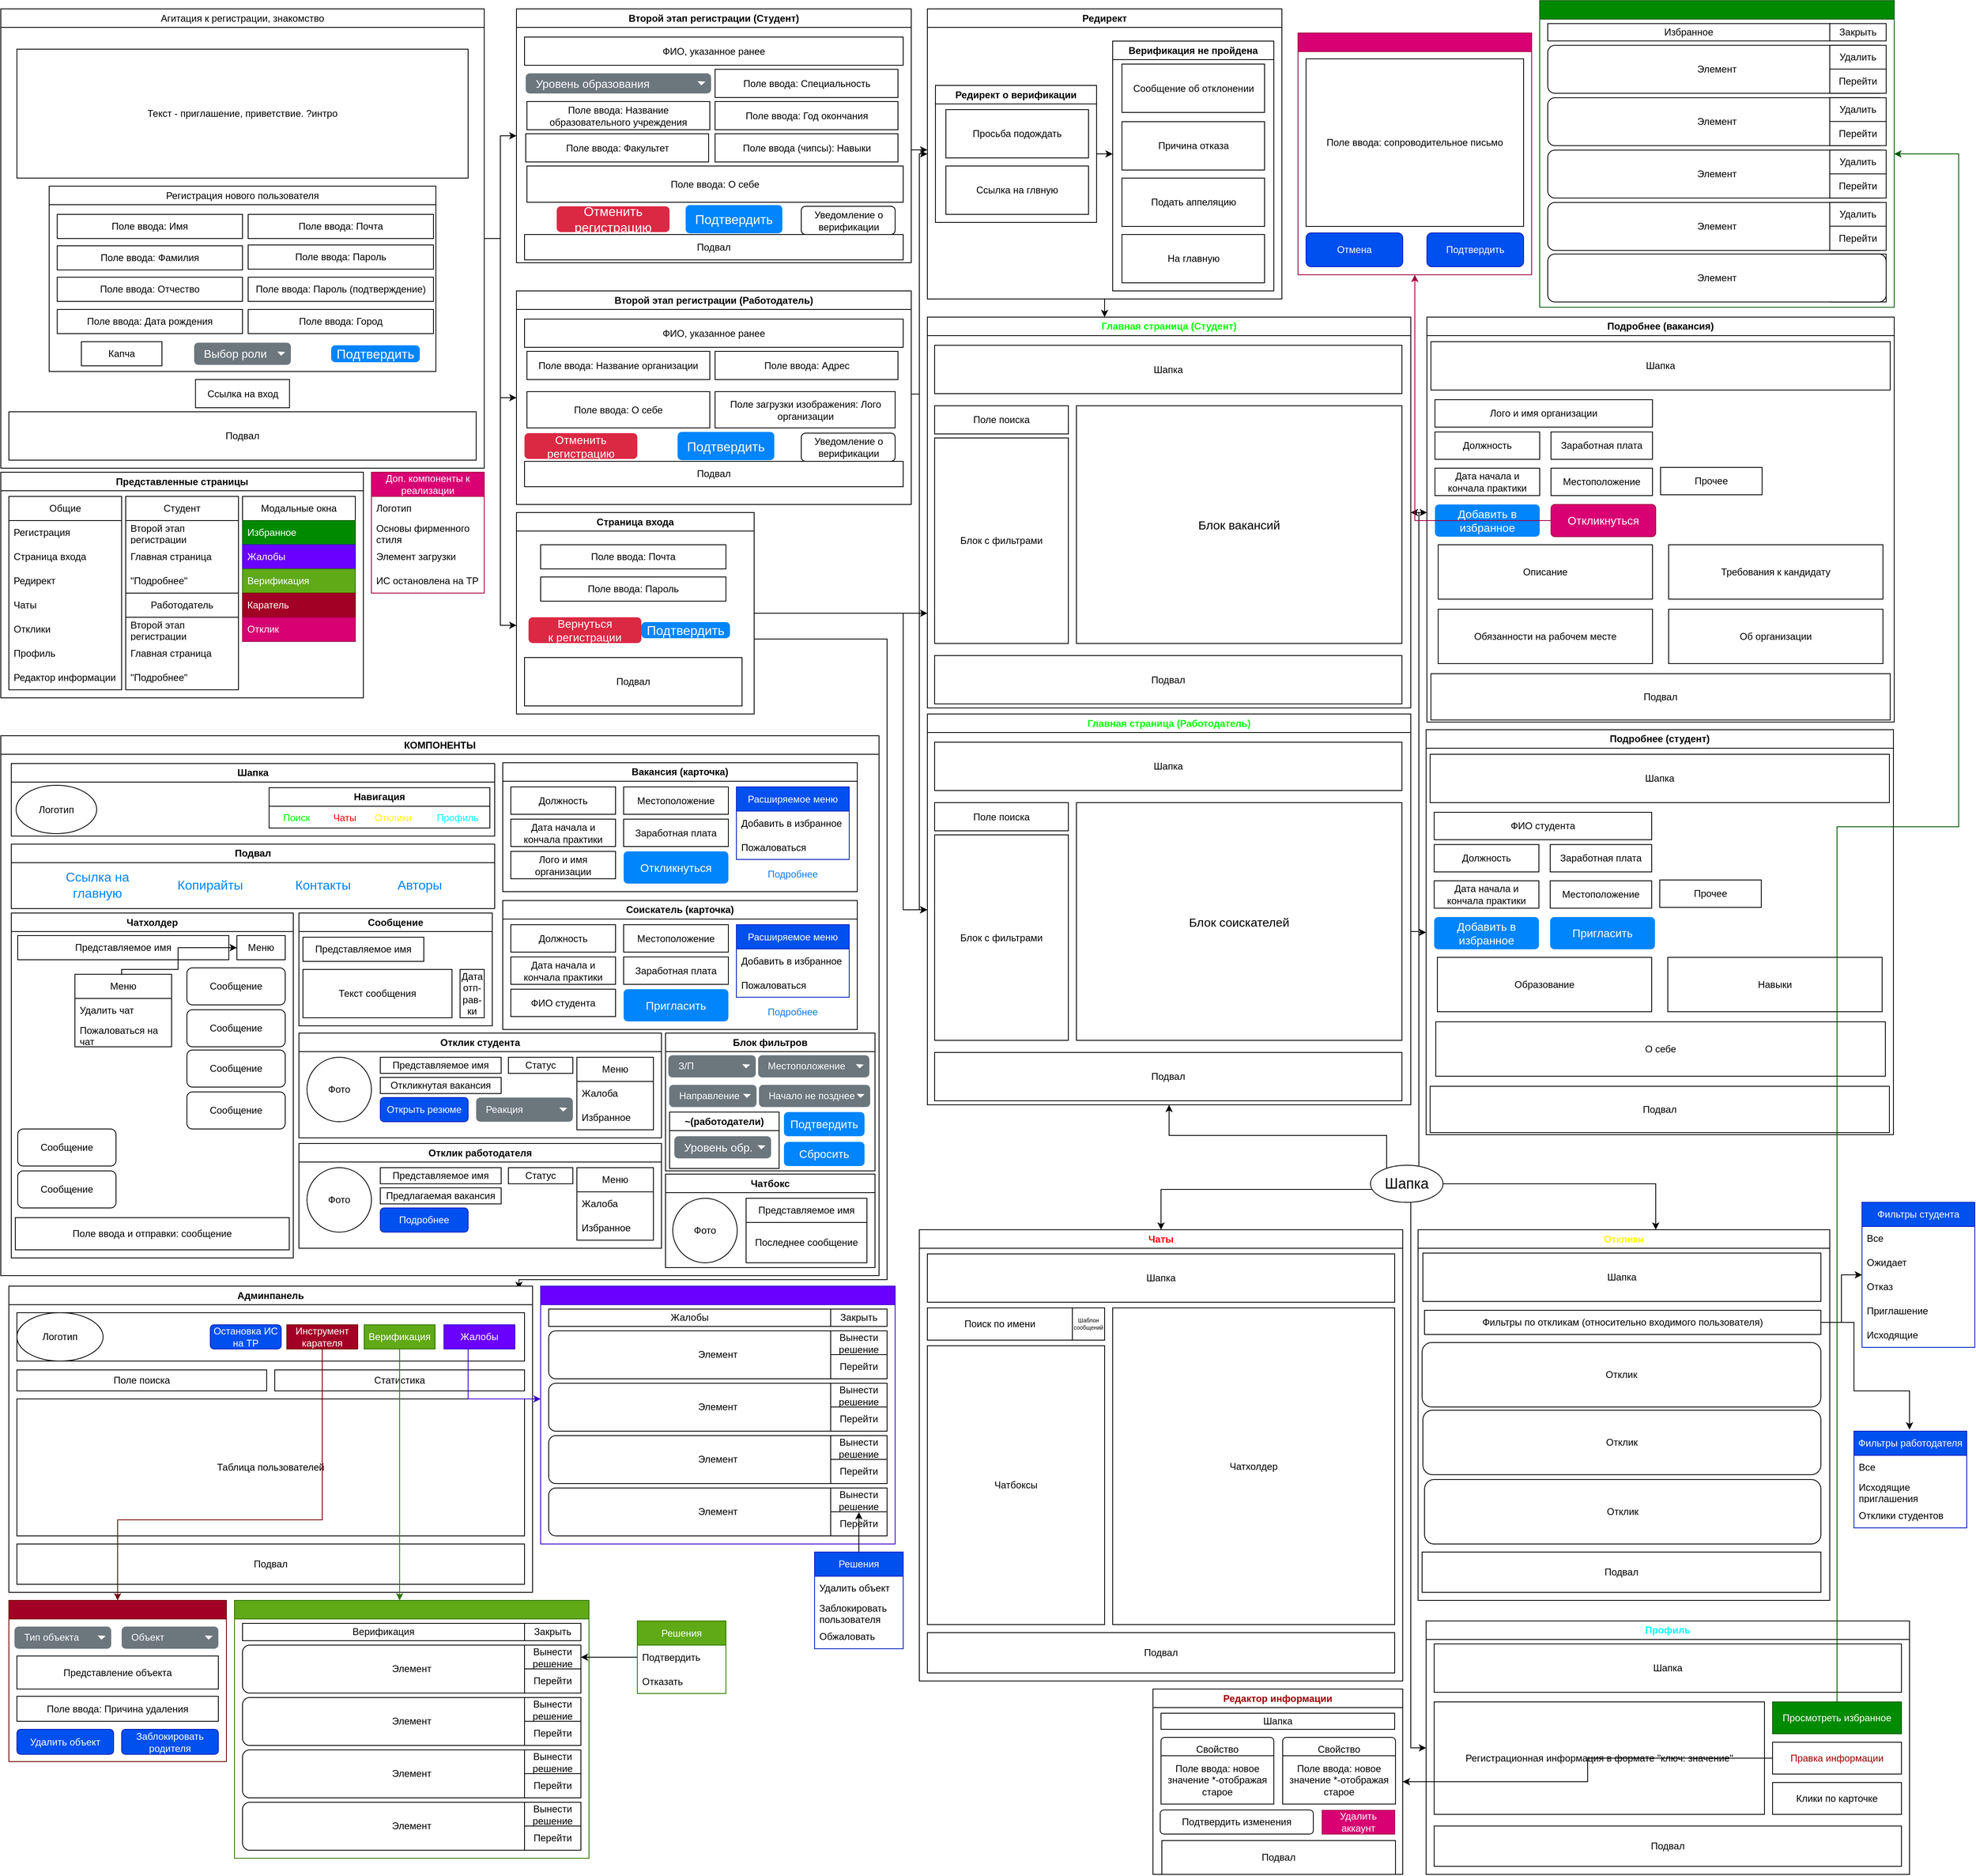 <mxfile version="24.7.8">
  <diagram name="Страница — 1" id="OPCjpzchsj5qFzrn-NQL">
    <mxGraphModel dx="5854" dy="2676" grid="1" gridSize="10" guides="1" tooltips="1" connect="1" arrows="1" fold="1" page="1" pageScale="1" pageWidth="827" pageHeight="1169" math="0" shadow="0">
      <root>
        <mxCell id="0" />
        <mxCell id="1" parent="0" />
        <mxCell id="9pdoMQtEL3W6ZLy3MeTD-49" style="edgeStyle=orthogonalEdgeStyle;rounded=0;orthogonalLoop=1;jettySize=auto;html=1;" parent="1" source="9pdoMQtEL3W6ZLy3MeTD-3" target="9pdoMQtEL3W6ZLy3MeTD-36" edge="1">
          <mxGeometry relative="1" as="geometry" />
        </mxCell>
        <mxCell id="9pdoMQtEL3W6ZLy3MeTD-81" style="edgeStyle=orthogonalEdgeStyle;rounded=0;orthogonalLoop=1;jettySize=auto;html=1;" parent="1" source="9pdoMQtEL3W6ZLy3MeTD-3" target="9pdoMQtEL3W6ZLy3MeTD-67" edge="1">
          <mxGeometry relative="1" as="geometry" />
        </mxCell>
        <mxCell id="TVm-qvuwD9xB5tGwPfwr-11" style="edgeStyle=orthogonalEdgeStyle;rounded=0;orthogonalLoop=1;jettySize=auto;html=1;" parent="1" source="9pdoMQtEL3W6ZLy3MeTD-3" target="TVm-qvuwD9xB5tGwPfwr-1" edge="1">
          <mxGeometry relative="1" as="geometry">
            <Array as="points">
              <mxPoint x="-1020" y="300" />
              <mxPoint x="-1020" y="780" />
            </Array>
          </mxGeometry>
        </mxCell>
        <mxCell id="9pdoMQtEL3W6ZLy3MeTD-3" value="&lt;span style=&quot;font-weight: 400;&quot;&gt;Агитация к регистрации, знакомство&lt;/span&gt;" style="swimlane;whiteSpace=wrap;html=1;" parent="1" vertex="1">
          <mxGeometry x="-1640" y="15" width="600" height="570" as="geometry" />
        </mxCell>
        <mxCell id="9pdoMQtEL3W6ZLy3MeTD-4" value="Текст - приглашение, приветствие. ?интро" style="rounded=0;whiteSpace=wrap;html=1;" parent="9pdoMQtEL3W6ZLy3MeTD-3" vertex="1">
          <mxGeometry x="20" y="50" width="560" height="160" as="geometry" />
        </mxCell>
        <mxCell id="9pdoMQtEL3W6ZLy3MeTD-9" value="&lt;span style=&quot;font-weight: 400;&quot;&gt;Регистрация нового пользователя&lt;/span&gt;" style="swimlane;whiteSpace=wrap;html=1;" parent="9pdoMQtEL3W6ZLy3MeTD-3" vertex="1">
          <mxGeometry x="60" y="220" width="480" height="230" as="geometry" />
        </mxCell>
        <mxCell id="9pdoMQtEL3W6ZLy3MeTD-10" value="Поле ввода: Имя" style="rounded=0;whiteSpace=wrap;html=1;" parent="9pdoMQtEL3W6ZLy3MeTD-9" vertex="1">
          <mxGeometry x="10" y="35" width="230" height="30" as="geometry" />
        </mxCell>
        <mxCell id="9pdoMQtEL3W6ZLy3MeTD-11" value="Поле ввода: Фамилия" style="rounded=0;whiteSpace=wrap;html=1;" parent="9pdoMQtEL3W6ZLy3MeTD-9" vertex="1">
          <mxGeometry x="10" y="74" width="230" height="30" as="geometry" />
        </mxCell>
        <mxCell id="9pdoMQtEL3W6ZLy3MeTD-12" value="Поле ввода: Отчество" style="rounded=0;whiteSpace=wrap;html=1;" parent="9pdoMQtEL3W6ZLy3MeTD-9" vertex="1">
          <mxGeometry x="10" y="113" width="230" height="30" as="geometry" />
        </mxCell>
        <mxCell id="9pdoMQtEL3W6ZLy3MeTD-13" value="Поле ввода: Почта" style="rounded=0;whiteSpace=wrap;html=1;" parent="9pdoMQtEL3W6ZLy3MeTD-9" vertex="1">
          <mxGeometry x="247" y="35" width="230" height="30" as="geometry" />
        </mxCell>
        <mxCell id="9pdoMQtEL3W6ZLy3MeTD-14" value="Поле ввода: Пароль" style="rounded=0;whiteSpace=wrap;html=1;" parent="9pdoMQtEL3W6ZLy3MeTD-9" vertex="1">
          <mxGeometry x="247" y="73" width="230" height="30" as="geometry" />
        </mxCell>
        <mxCell id="9pdoMQtEL3W6ZLy3MeTD-15" value="Поле ввода: Пароль (подтверждение)" style="rounded=0;whiteSpace=wrap;html=1;" parent="9pdoMQtEL3W6ZLy3MeTD-9" vertex="1">
          <mxGeometry x="247" y="113" width="230" height="30" as="geometry" />
        </mxCell>
        <mxCell id="9pdoMQtEL3W6ZLy3MeTD-16" value="Поле ввода: Город" style="rounded=0;whiteSpace=wrap;html=1;" parent="9pdoMQtEL3W6ZLy3MeTD-9" vertex="1">
          <mxGeometry x="247" y="153" width="230" height="30" as="geometry" />
        </mxCell>
        <mxCell id="9pdoMQtEL3W6ZLy3MeTD-17" value="Поле ввода: Дата рождения" style="rounded=0;whiteSpace=wrap;html=1;" parent="9pdoMQtEL3W6ZLy3MeTD-9" vertex="1">
          <mxGeometry x="10" y="153" width="230" height="30" as="geometry" />
        </mxCell>
        <mxCell id="9pdoMQtEL3W6ZLy3MeTD-19" value="Выбор роли" style="html=1;shadow=0;dashed=0;shape=mxgraph.bootstrap.rrect;rSize=5;strokeColor=none;strokeWidth=1;fillColor=#6C767D;fontColor=#ffffff;whiteSpace=wrap;align=left;verticalAlign=middle;fontStyle=0;fontSize=14;spacingLeft=10;" parent="9pdoMQtEL3W6ZLy3MeTD-9" vertex="1">
          <mxGeometry x="180" y="194.25" width="120" height="27.5" as="geometry" />
        </mxCell>
        <mxCell id="9pdoMQtEL3W6ZLy3MeTD-20" value="" style="shape=triangle;direction=north;fillColor=#ffffff;strokeColor=none;perimeter=none;rotation=-177;" parent="9pdoMQtEL3W6ZLy3MeTD-19" vertex="1">
          <mxGeometry x="1" y="0.5" width="10" height="5" relative="1" as="geometry">
            <mxPoint x="-17" y="-2.5" as="offset" />
          </mxGeometry>
        </mxCell>
        <mxCell id="9pdoMQtEL3W6ZLy3MeTD-22" value="Подтвердить" style="html=1;shadow=0;dashed=0;shape=mxgraph.bootstrap.rrect;rSize=5;strokeColor=none;strokeWidth=1;fillColor=#0085FC;fontColor=#FFFFFF;whiteSpace=wrap;align=center;verticalAlign=middle;spacingLeft=0;fontStyle=0;fontSize=16;spacing=5;" parent="9pdoMQtEL3W6ZLy3MeTD-9" vertex="1">
          <mxGeometry x="350" y="197.5" width="110" height="21" as="geometry" />
        </mxCell>
        <mxCell id="9pdoMQtEL3W6ZLy3MeTD-62" value="Капча" style="rounded=0;whiteSpace=wrap;html=1;" parent="9pdoMQtEL3W6ZLy3MeTD-9" vertex="1">
          <mxGeometry x="40" y="193" width="100" height="30" as="geometry" />
        </mxCell>
        <mxCell id="9pdoMQtEL3W6ZLy3MeTD-5" value="Ссылка на вход" style="rounded=0;whiteSpace=wrap;html=1;" parent="9pdoMQtEL3W6ZLy3MeTD-3" vertex="1">
          <mxGeometry x="241.66" y="460" width="116.67" height="35" as="geometry" />
        </mxCell>
        <mxCell id="9pdoMQtEL3W6ZLy3MeTD-6" value="Подвал" style="rounded=0;whiteSpace=wrap;html=1;" parent="9pdoMQtEL3W6ZLy3MeTD-3" vertex="1">
          <mxGeometry x="10" y="500" width="580" height="60" as="geometry" />
        </mxCell>
        <mxCell id="3sdDlQX871uSCuPmmI89-1" style="edgeStyle=orthogonalEdgeStyle;rounded=0;orthogonalLoop=1;jettySize=auto;html=1;" parent="1" source="9pdoMQtEL3W6ZLy3MeTD-36" target="9pdoMQtEL3W6ZLy3MeTD-83" edge="1">
          <mxGeometry relative="1" as="geometry">
            <Array as="points">
              <mxPoint x="-500" y="190" />
              <mxPoint x="-500" y="190" />
            </Array>
          </mxGeometry>
        </mxCell>
        <mxCell id="9pdoMQtEL3W6ZLy3MeTD-36" value="Второй этап регистрации (Студент)" style="swimlane;whiteSpace=wrap;html=1;" parent="1" vertex="1">
          <mxGeometry x="-1000" y="15" width="490" height="315" as="geometry" />
        </mxCell>
        <mxCell id="9pdoMQtEL3W6ZLy3MeTD-37" value="ФИО, указанное ранее" style="rounded=0;whiteSpace=wrap;html=1;" parent="9pdoMQtEL3W6ZLy3MeTD-36" vertex="1">
          <mxGeometry x="10" y="35" width="470" height="35" as="geometry" />
        </mxCell>
        <mxCell id="9pdoMQtEL3W6ZLy3MeTD-38" value="Уровень образования" style="html=1;shadow=0;dashed=0;shape=mxgraph.bootstrap.rrect;rSize=5;strokeColor=none;strokeWidth=1;fillColor=#6C767D;fontColor=#ffffff;whiteSpace=wrap;align=left;verticalAlign=middle;fontStyle=0;fontSize=14;spacingLeft=10;" parent="9pdoMQtEL3W6ZLy3MeTD-36" vertex="1">
          <mxGeometry x="11.5" y="80" width="230" height="25" as="geometry" />
        </mxCell>
        <mxCell id="9pdoMQtEL3W6ZLy3MeTD-39" value="" style="shape=triangle;direction=north;fillColor=#ffffff;strokeColor=none;perimeter=none;rotation=-177;" parent="9pdoMQtEL3W6ZLy3MeTD-38" vertex="1">
          <mxGeometry x="1" y="0.5" width="10" height="5" relative="1" as="geometry">
            <mxPoint x="-17" y="-2.5" as="offset" />
          </mxGeometry>
        </mxCell>
        <mxCell id="9pdoMQtEL3W6ZLy3MeTD-40" value="Поле ввода: Название образовательного учреждения" style="rounded=0;whiteSpace=wrap;html=1;" parent="9pdoMQtEL3W6ZLy3MeTD-36" vertex="1">
          <mxGeometry x="13" y="115" width="227" height="35" as="geometry" />
        </mxCell>
        <mxCell id="9pdoMQtEL3W6ZLy3MeTD-41" value="Поле ввода: Факультет" style="rounded=0;whiteSpace=wrap;html=1;" parent="9pdoMQtEL3W6ZLy3MeTD-36" vertex="1">
          <mxGeometry x="11.5" y="155" width="227" height="35" as="geometry" />
        </mxCell>
        <mxCell id="9pdoMQtEL3W6ZLy3MeTD-42" value="Поле ввода: Специальность" style="rounded=0;whiteSpace=wrap;html=1;" parent="9pdoMQtEL3W6ZLy3MeTD-36" vertex="1">
          <mxGeometry x="246.5" y="75" width="227" height="35" as="geometry" />
        </mxCell>
        <mxCell id="9pdoMQtEL3W6ZLy3MeTD-43" value="Поле ввода: Год окончания" style="rounded=0;whiteSpace=wrap;html=1;" parent="9pdoMQtEL3W6ZLy3MeTD-36" vertex="1">
          <mxGeometry x="246.5" y="115" width="227" height="35" as="geometry" />
        </mxCell>
        <mxCell id="9pdoMQtEL3W6ZLy3MeTD-44" value="Подтвердить" style="html=1;shadow=0;dashed=0;shape=mxgraph.bootstrap.rrect;rSize=5;strokeColor=none;strokeWidth=1;fillColor=#0085FC;fontColor=#FFFFFF;whiteSpace=wrap;align=center;verticalAlign=middle;spacingLeft=0;fontStyle=0;fontSize=16;spacing=5;" parent="9pdoMQtEL3W6ZLy3MeTD-36" vertex="1">
          <mxGeometry x="210" y="243.5" width="120" height="35" as="geometry" />
        </mxCell>
        <mxCell id="9pdoMQtEL3W6ZLy3MeTD-45" value="Отменить регистрацию" style="html=1;shadow=0;dashed=0;shape=mxgraph.bootstrap.rrect;rSize=5;strokeColor=none;strokeWidth=1;fillColor=#DB2843;fontColor=#FFFFFF;whiteSpace=wrap;align=center;verticalAlign=middle;spacingLeft=0;fontStyle=0;fontSize=16;spacing=5;" parent="9pdoMQtEL3W6ZLy3MeTD-36" vertex="1">
          <mxGeometry x="50" y="245" width="140" height="32" as="geometry" />
        </mxCell>
        <mxCell id="9pdoMQtEL3W6ZLy3MeTD-46" value="Поле ввода (чипсы): Навыки" style="rounded=0;whiteSpace=wrap;html=1;" parent="9pdoMQtEL3W6ZLy3MeTD-36" vertex="1">
          <mxGeometry x="246.5" y="155" width="227" height="35" as="geometry" />
        </mxCell>
        <mxCell id="9pdoMQtEL3W6ZLy3MeTD-47" value="Поле ввода: О себе" style="rounded=0;whiteSpace=wrap;html=1;" parent="9pdoMQtEL3W6ZLy3MeTD-36" vertex="1">
          <mxGeometry x="13" y="195" width="467" height="45" as="geometry" />
        </mxCell>
        <mxCell id="9pdoMQtEL3W6ZLy3MeTD-52" value="Уведомление о верификации" style="rounded=1;whiteSpace=wrap;html=1;" parent="9pdoMQtEL3W6ZLy3MeTD-36" vertex="1">
          <mxGeometry x="353.5" y="245" width="116.5" height="35" as="geometry" />
        </mxCell>
        <mxCell id="9pdoMQtEL3W6ZLy3MeTD-53" value="Подвал" style="rounded=0;whiteSpace=wrap;html=1;" parent="9pdoMQtEL3W6ZLy3MeTD-36" vertex="1">
          <mxGeometry x="10" y="280" width="470" height="31.5" as="geometry" />
        </mxCell>
        <mxCell id="3sdDlQX871uSCuPmmI89-2" style="edgeStyle=orthogonalEdgeStyle;rounded=0;orthogonalLoop=1;jettySize=auto;html=1;" parent="1" source="9pdoMQtEL3W6ZLy3MeTD-67" target="9pdoMQtEL3W6ZLy3MeTD-83" edge="1">
          <mxGeometry relative="1" as="geometry">
            <Array as="points">
              <mxPoint x="-500" y="493" />
              <mxPoint x="-500" y="195" />
            </Array>
          </mxGeometry>
        </mxCell>
        <mxCell id="9pdoMQtEL3W6ZLy3MeTD-67" value="Второй этап регистрации (Работодатель)" style="swimlane;whiteSpace=wrap;html=1;" parent="1" vertex="1">
          <mxGeometry x="-1000" y="365" width="490" height="265" as="geometry" />
        </mxCell>
        <mxCell id="9pdoMQtEL3W6ZLy3MeTD-68" value="ФИО, указанное ранее" style="rounded=0;whiteSpace=wrap;html=1;" parent="9pdoMQtEL3W6ZLy3MeTD-67" vertex="1">
          <mxGeometry x="10" y="35" width="470" height="35" as="geometry" />
        </mxCell>
        <mxCell id="9pdoMQtEL3W6ZLy3MeTD-71" value="Поле ввода: Название организации" style="rounded=0;whiteSpace=wrap;html=1;" parent="9pdoMQtEL3W6ZLy3MeTD-67" vertex="1">
          <mxGeometry x="13" y="75" width="227" height="35" as="geometry" />
        </mxCell>
        <mxCell id="9pdoMQtEL3W6ZLy3MeTD-73" value="Поле ввода: Адрес" style="rounded=0;whiteSpace=wrap;html=1;" parent="9pdoMQtEL3W6ZLy3MeTD-67" vertex="1">
          <mxGeometry x="246.5" y="75" width="227" height="35" as="geometry" />
        </mxCell>
        <mxCell id="9pdoMQtEL3W6ZLy3MeTD-75" value="Подтвердить" style="html=1;shadow=0;dashed=0;shape=mxgraph.bootstrap.rrect;rSize=5;strokeColor=none;strokeWidth=1;fillColor=#0085FC;fontColor=#FFFFFF;whiteSpace=wrap;align=center;verticalAlign=middle;spacingLeft=0;fontStyle=0;fontSize=16;spacing=5;" parent="9pdoMQtEL3W6ZLy3MeTD-67" vertex="1">
          <mxGeometry x="200" y="175" width="120" height="35" as="geometry" />
        </mxCell>
        <mxCell id="9pdoMQtEL3W6ZLy3MeTD-76" value="Отменить регистрацию" style="html=1;shadow=0;dashed=0;shape=mxgraph.bootstrap.rrect;rSize=5;strokeColor=none;strokeWidth=1;fillColor=#DB2843;fontColor=#FFFFFF;whiteSpace=wrap;align=center;verticalAlign=middle;spacingLeft=0;fontStyle=0;fontSize=14;spacing=5;" parent="9pdoMQtEL3W6ZLy3MeTD-67" vertex="1">
          <mxGeometry x="10" y="176.5" width="140" height="32" as="geometry" />
        </mxCell>
        <mxCell id="9pdoMQtEL3W6ZLy3MeTD-78" value="Поле ввода: О себе" style="rounded=0;whiteSpace=wrap;html=1;" parent="9pdoMQtEL3W6ZLy3MeTD-67" vertex="1">
          <mxGeometry x="13" y="125" width="227" height="45" as="geometry" />
        </mxCell>
        <mxCell id="9pdoMQtEL3W6ZLy3MeTD-79" value="Уведомление о верификации" style="rounded=1;whiteSpace=wrap;html=1;" parent="9pdoMQtEL3W6ZLy3MeTD-67" vertex="1">
          <mxGeometry x="353.5" y="176.5" width="116.5" height="35" as="geometry" />
        </mxCell>
        <mxCell id="9pdoMQtEL3W6ZLy3MeTD-80" value="Подвал" style="rounded=0;whiteSpace=wrap;html=1;" parent="9pdoMQtEL3W6ZLy3MeTD-67" vertex="1">
          <mxGeometry x="10" y="211.5" width="470" height="31.5" as="geometry" />
        </mxCell>
        <mxCell id="3sdDlQX871uSCuPmmI89-7" value="Поле загрузки изображения: Лого организации" style="rounded=0;whiteSpace=wrap;html=1;" parent="9pdoMQtEL3W6ZLy3MeTD-67" vertex="1">
          <mxGeometry x="246.5" y="125" width="223.5" height="45" as="geometry" />
        </mxCell>
        <mxCell id="3sdDlQX871uSCuPmmI89-4" style="edgeStyle=orthogonalEdgeStyle;rounded=0;orthogonalLoop=1;jettySize=auto;html=1;" parent="1" source="9pdoMQtEL3W6ZLy3MeTD-83" target="TVm-qvuwD9xB5tGwPfwr-13" edge="1">
          <mxGeometry relative="1" as="geometry">
            <Array as="points">
              <mxPoint x="-270" y="410" />
              <mxPoint x="-270" y="410" />
            </Array>
          </mxGeometry>
        </mxCell>
        <mxCell id="3sdDlQX871uSCuPmmI89-51" style="edgeStyle=orthogonalEdgeStyle;rounded=0;orthogonalLoop=1;jettySize=auto;html=1;" parent="1" source="9pdoMQtEL3W6ZLy3MeTD-83" target="3sdDlQX871uSCuPmmI89-32" edge="1">
          <mxGeometry relative="1" as="geometry">
            <Array as="points">
              <mxPoint x="-500" y="195" />
              <mxPoint x="-500" y="1133" />
            </Array>
          </mxGeometry>
        </mxCell>
        <mxCell id="9pdoMQtEL3W6ZLy3MeTD-83" value="Редирект" style="swimlane;whiteSpace=wrap;html=1;" parent="1" vertex="1">
          <mxGeometry x="-490" y="15" width="440" height="360" as="geometry" />
        </mxCell>
        <mxCell id="9pdoMQtEL3W6ZLy3MeTD-50" value="Редирект о верификации" style="swimlane;whiteSpace=wrap;html=1;" parent="9pdoMQtEL3W6ZLy3MeTD-83" vertex="1">
          <mxGeometry x="10" y="95" width="200" height="170" as="geometry" />
        </mxCell>
        <mxCell id="9pdoMQtEL3W6ZLy3MeTD-54" value="Просьба подождать" style="rounded=0;whiteSpace=wrap;html=1;" parent="9pdoMQtEL3W6ZLy3MeTD-50" vertex="1">
          <mxGeometry x="13" y="30" width="177" height="60" as="geometry" />
        </mxCell>
        <mxCell id="9pdoMQtEL3W6ZLy3MeTD-55" value="Ссылка на глвную" style="rounded=0;whiteSpace=wrap;html=1;" parent="9pdoMQtEL3W6ZLy3MeTD-50" vertex="1">
          <mxGeometry x="13" y="100" width="177" height="60" as="geometry" />
        </mxCell>
        <mxCell id="9pdoMQtEL3W6ZLy3MeTD-58" value="Верификация не пройдена" style="swimlane;whiteSpace=wrap;html=1;" parent="9pdoMQtEL3W6ZLy3MeTD-83" vertex="1">
          <mxGeometry x="230" y="40" width="200" height="310" as="geometry" />
        </mxCell>
        <mxCell id="9pdoMQtEL3W6ZLy3MeTD-59" value="Сообщение об отклонении" style="rounded=0;whiteSpace=wrap;html=1;" parent="9pdoMQtEL3W6ZLy3MeTD-58" vertex="1">
          <mxGeometry x="11.5" y="28.5" width="177" height="60" as="geometry" />
        </mxCell>
        <mxCell id="9pdoMQtEL3W6ZLy3MeTD-60" value="Подать аппеляцию" style="rounded=0;whiteSpace=wrap;html=1;" parent="9pdoMQtEL3W6ZLy3MeTD-58" vertex="1">
          <mxGeometry x="11.5" y="170" width="177" height="60" as="geometry" />
        </mxCell>
        <mxCell id="9pdoMQtEL3W6ZLy3MeTD-64" value="Причина отказа" style="rounded=0;whiteSpace=wrap;html=1;" parent="9pdoMQtEL3W6ZLy3MeTD-58" vertex="1">
          <mxGeometry x="11.5" y="100" width="177" height="60" as="geometry" />
        </mxCell>
        <mxCell id="9pdoMQtEL3W6ZLy3MeTD-63" value="На главную" style="rounded=0;whiteSpace=wrap;html=1;" parent="9pdoMQtEL3W6ZLy3MeTD-58" vertex="1">
          <mxGeometry x="11.5" y="240" width="177" height="60" as="geometry" />
        </mxCell>
        <mxCell id="9pdoMQtEL3W6ZLy3MeTD-65" style="edgeStyle=orthogonalEdgeStyle;rounded=0;orthogonalLoop=1;jettySize=auto;html=1;" parent="9pdoMQtEL3W6ZLy3MeTD-83" source="9pdoMQtEL3W6ZLy3MeTD-50" target="9pdoMQtEL3W6ZLy3MeTD-58" edge="1">
          <mxGeometry relative="1" as="geometry">
            <Array as="points">
              <mxPoint x="230" y="175" />
              <mxPoint x="230" y="175" />
            </Array>
          </mxGeometry>
        </mxCell>
        <mxCell id="3sdDlQX871uSCuPmmI89-3" style="edgeStyle=orthogonalEdgeStyle;rounded=0;orthogonalLoop=1;jettySize=auto;html=1;" parent="1" source="TVm-qvuwD9xB5tGwPfwr-1" target="TVm-qvuwD9xB5tGwPfwr-13" edge="1">
          <mxGeometry relative="1" as="geometry">
            <Array as="points">
              <mxPoint x="-490" y="780" />
              <mxPoint x="-490" y="683" />
            </Array>
          </mxGeometry>
        </mxCell>
        <mxCell id="3sdDlQX871uSCuPmmI89-50" style="edgeStyle=orthogonalEdgeStyle;rounded=0;orthogonalLoop=1;jettySize=auto;html=1;" parent="1" source="TVm-qvuwD9xB5tGwPfwr-1" target="3sdDlQX871uSCuPmmI89-32" edge="1">
          <mxGeometry relative="1" as="geometry">
            <Array as="points">
              <mxPoint x="-520" y="765" />
              <mxPoint x="-520" y="1133" />
            </Array>
          </mxGeometry>
        </mxCell>
        <mxCell id="vaggnWeUdZQO2q4klOzT-233" style="edgeStyle=orthogonalEdgeStyle;rounded=0;orthogonalLoop=1;jettySize=auto;html=1;entryX=0.974;entryY=0.004;entryDx=0;entryDy=0;entryPerimeter=0;" parent="1" edge="1">
          <mxGeometry relative="1" as="geometry">
            <mxPoint x="-705" y="797" as="sourcePoint" />
            <mxPoint x="-996.9" y="1603.52" as="targetPoint" />
            <Array as="points">
              <mxPoint x="-540" y="797" />
              <mxPoint x="-540" y="1592" />
              <mxPoint x="-997" y="1592" />
            </Array>
          </mxGeometry>
        </mxCell>
        <mxCell id="TVm-qvuwD9xB5tGwPfwr-1" value="Страница входа" style="swimlane;whiteSpace=wrap;html=1;" parent="1" vertex="1">
          <mxGeometry x="-1000" y="640" width="295" height="250" as="geometry" />
        </mxCell>
        <mxCell id="TVm-qvuwD9xB5tGwPfwr-3" value="Поле ввода: Пароль" style="rounded=0;whiteSpace=wrap;html=1;" parent="TVm-qvuwD9xB5tGwPfwr-1" vertex="1">
          <mxGeometry x="30" y="80" width="230" height="30" as="geometry" />
        </mxCell>
        <mxCell id="TVm-qvuwD9xB5tGwPfwr-4" value="Поле ввода: Почта" style="rounded=0;whiteSpace=wrap;html=1;" parent="TVm-qvuwD9xB5tGwPfwr-1" vertex="1">
          <mxGeometry x="30" y="40" width="230" height="30" as="geometry" />
        </mxCell>
        <mxCell id="TVm-qvuwD9xB5tGwPfwr-5" value="Подвал" style="rounded=0;whiteSpace=wrap;html=1;" parent="TVm-qvuwD9xB5tGwPfwr-1" vertex="1">
          <mxGeometry x="10" y="180" width="270" height="60" as="geometry" />
        </mxCell>
        <mxCell id="TVm-qvuwD9xB5tGwPfwr-6" value="Подтвердить" style="html=1;shadow=0;dashed=0;shape=mxgraph.bootstrap.rrect;rSize=5;strokeColor=none;strokeWidth=1;fillColor=#0085FC;fontColor=#FFFFFF;whiteSpace=wrap;align=center;verticalAlign=middle;spacingLeft=0;fontStyle=0;fontSize=16;spacing=5;" parent="TVm-qvuwD9xB5tGwPfwr-1" vertex="1">
          <mxGeometry x="155" y="136" width="110" height="20" as="geometry" />
        </mxCell>
        <mxCell id="TVm-qvuwD9xB5tGwPfwr-7" value="Вернуться&lt;br style=&quot;font-size: 14px;&quot;&gt;к регистрации" style="html=1;shadow=0;dashed=0;shape=mxgraph.bootstrap.rrect;rSize=5;strokeColor=none;strokeWidth=1;fillColor=#DB2843;fontColor=#FFFFFF;whiteSpace=wrap;align=center;verticalAlign=middle;spacingLeft=0;fontStyle=0;fontSize=14;spacing=5;" parent="TVm-qvuwD9xB5tGwPfwr-1" vertex="1">
          <mxGeometry x="15" y="130" width="140" height="32" as="geometry" />
        </mxCell>
        <mxCell id="3sdDlQX871uSCuPmmI89-80" style="edgeStyle=orthogonalEdgeStyle;rounded=0;orthogonalLoop=1;jettySize=auto;html=1;" parent="1" source="TVm-qvuwD9xB5tGwPfwr-13" target="3sdDlQX871uSCuPmmI89-59" edge="1">
          <mxGeometry relative="1" as="geometry">
            <Array as="points">
              <mxPoint x="140" y="640" />
              <mxPoint x="140" y="640" />
            </Array>
          </mxGeometry>
        </mxCell>
        <mxCell id="TVm-qvuwD9xB5tGwPfwr-13" value="Главная страница (Студент)" style="swimlane;whiteSpace=wrap;html=1;fontColor=#00FF00;" parent="1" vertex="1">
          <mxGeometry x="-490" y="397.5" width="600" height="485" as="geometry" />
        </mxCell>
        <mxCell id="TVm-qvuwD9xB5tGwPfwr-19" value="Шапка" style="rounded=0;whiteSpace=wrap;html=1;" parent="TVm-qvuwD9xB5tGwPfwr-13" vertex="1">
          <mxGeometry x="9" y="35" width="580" height="60" as="geometry" />
        </mxCell>
        <mxCell id="TVm-qvuwD9xB5tGwPfwr-20" value="Подвал" style="rounded=0;whiteSpace=wrap;html=1;" parent="TVm-qvuwD9xB5tGwPfwr-13" vertex="1">
          <mxGeometry x="9" y="420" width="580" height="60" as="geometry" />
        </mxCell>
        <mxCell id="TVm-qvuwD9xB5tGwPfwr-26" value="Блок вакансий" style="rounded=0;whiteSpace=wrap;html=1;fontSize=15;" parent="TVm-qvuwD9xB5tGwPfwr-13" vertex="1">
          <mxGeometry x="185" y="110" width="404" height="295" as="geometry" />
        </mxCell>
        <mxCell id="TVm-qvuwD9xB5tGwPfwr-27" value="Поле поиска" style="rounded=0;whiteSpace=wrap;html=1;" parent="TVm-qvuwD9xB5tGwPfwr-13" vertex="1">
          <mxGeometry x="9" y="110" width="166" height="35" as="geometry" />
        </mxCell>
        <mxCell id="TVm-qvuwD9xB5tGwPfwr-28" value="Блок с фильтрами" style="rounded=0;whiteSpace=wrap;html=1;" parent="TVm-qvuwD9xB5tGwPfwr-13" vertex="1">
          <mxGeometry x="9" y="150" width="166" height="255" as="geometry" />
        </mxCell>
        <mxCell id="3sdDlQX871uSCuPmmI89-98" style="edgeStyle=orthogonalEdgeStyle;rounded=0;orthogonalLoop=1;jettySize=auto;html=1;" parent="1" source="3sdDlQX871uSCuPmmI89-32" target="3sdDlQX871uSCuPmmI89-82" edge="1">
          <mxGeometry relative="1" as="geometry">
            <Array as="points">
              <mxPoint x="120" y="1160" />
              <mxPoint x="120" y="1161" />
            </Array>
          </mxGeometry>
        </mxCell>
        <mxCell id="3sdDlQX871uSCuPmmI89-32" value="Главная страница (Работодатель)" style="swimlane;whiteSpace=wrap;html=1;fontColor=#00FF00;" parent="1" vertex="1">
          <mxGeometry x="-490" y="890" width="600" height="485" as="geometry" />
        </mxCell>
        <mxCell id="3sdDlQX871uSCuPmmI89-33" value="Шапка" style="rounded=0;whiteSpace=wrap;html=1;" parent="3sdDlQX871uSCuPmmI89-32" vertex="1">
          <mxGeometry x="9" y="35" width="580" height="60" as="geometry" />
        </mxCell>
        <mxCell id="3sdDlQX871uSCuPmmI89-34" value="Подвал" style="rounded=0;whiteSpace=wrap;html=1;" parent="3sdDlQX871uSCuPmmI89-32" vertex="1">
          <mxGeometry x="9" y="420" width="580" height="60" as="geometry" />
        </mxCell>
        <mxCell id="3sdDlQX871uSCuPmmI89-35" value="Блок соискателей" style="rounded=0;whiteSpace=wrap;html=1;fontSize=15;" parent="3sdDlQX871uSCuPmmI89-32" vertex="1">
          <mxGeometry x="185" y="110" width="404" height="295" as="geometry" />
        </mxCell>
        <mxCell id="3sdDlQX871uSCuPmmI89-36" value="Поле поиска" style="rounded=0;whiteSpace=wrap;html=1;" parent="3sdDlQX871uSCuPmmI89-32" vertex="1">
          <mxGeometry x="9" y="110" width="166" height="35" as="geometry" />
        </mxCell>
        <mxCell id="3sdDlQX871uSCuPmmI89-37" value="Блок с фильтрами" style="rounded=0;whiteSpace=wrap;html=1;" parent="3sdDlQX871uSCuPmmI89-32" vertex="1">
          <mxGeometry x="9" y="150" width="166" height="255" as="geometry" />
        </mxCell>
        <mxCell id="3sdDlQX871uSCuPmmI89-59" value="Подробнее (вакансия)" style="swimlane;whiteSpace=wrap;html=1;" parent="1" vertex="1">
          <mxGeometry x="130" y="397.5" width="580" height="502.5" as="geometry" />
        </mxCell>
        <mxCell id="3sdDlQX871uSCuPmmI89-60" value="Шапка" style="rounded=0;whiteSpace=wrap;html=1;" parent="3sdDlQX871uSCuPmmI89-59" vertex="1">
          <mxGeometry x="5" y="30.5" width="570" height="60" as="geometry" />
        </mxCell>
        <mxCell id="3sdDlQX871uSCuPmmI89-72" value="Должность" style="rounded=0;whiteSpace=wrap;html=1;" parent="3sdDlQX871uSCuPmmI89-59" vertex="1">
          <mxGeometry x="10" y="142.5" width="130" height="34" as="geometry" />
        </mxCell>
        <mxCell id="3sdDlQX871uSCuPmmI89-66" value="Лого и имя организации" style="rounded=0;whiteSpace=wrap;html=1;" parent="3sdDlQX871uSCuPmmI89-59" vertex="1">
          <mxGeometry x="10" y="102.5" width="270" height="34" as="geometry" />
        </mxCell>
        <mxCell id="3sdDlQX871uSCuPmmI89-63" value="Дата начала и кончала практики" style="rounded=0;whiteSpace=wrap;html=1;" parent="3sdDlQX871uSCuPmmI89-59" vertex="1">
          <mxGeometry x="10" y="187.5" width="130" height="34" as="geometry" />
        </mxCell>
        <mxCell id="3sdDlQX871uSCuPmmI89-64" value="Заработная плата" style="rounded=0;whiteSpace=wrap;html=1;" parent="3sdDlQX871uSCuPmmI89-59" vertex="1">
          <mxGeometry x="154" y="142.5" width="126" height="34" as="geometry" />
        </mxCell>
        <mxCell id="3sdDlQX871uSCuPmmI89-65" value="Местоположение" style="rounded=0;whiteSpace=wrap;html=1;" parent="3sdDlQX871uSCuPmmI89-59" vertex="1">
          <mxGeometry x="154" y="187.5" width="126" height="34" as="geometry" />
        </mxCell>
        <mxCell id="3sdDlQX871uSCuPmmI89-67" value="Откликнуться" style="html=1;shadow=0;dashed=0;shape=mxgraph.bootstrap.rrect;rSize=5;strokeColor=#A50040;strokeWidth=1;fillColor=#d80073;fontColor=#ffffff;whiteSpace=wrap;align=center;verticalAlign=middle;spacingLeft=0;fontStyle=0;fontSize=14;spacing=5;" parent="3sdDlQX871uSCuPmmI89-59" vertex="1">
          <mxGeometry x="154" y="232.5" width="130" height="40" as="geometry" />
        </mxCell>
        <mxCell id="3sdDlQX871uSCuPmmI89-73" value="Добавить в избранное" style="html=1;shadow=0;dashed=0;shape=mxgraph.bootstrap.rrect;rSize=5;strokeColor=none;strokeWidth=1;fillColor=#0085FC;fontColor=#FFFFFF;whiteSpace=wrap;align=center;verticalAlign=middle;spacingLeft=0;fontStyle=0;fontSize=14;spacing=5;" parent="3sdDlQX871uSCuPmmI89-59" vertex="1">
          <mxGeometry x="10" y="232.5" width="130" height="40" as="geometry" />
        </mxCell>
        <mxCell id="3sdDlQX871uSCuPmmI89-75" value="Прочее" style="rounded=0;whiteSpace=wrap;html=1;" parent="3sdDlQX871uSCuPmmI89-59" vertex="1">
          <mxGeometry x="290" y="186.5" width="126" height="34" as="geometry" />
        </mxCell>
        <mxCell id="3sdDlQX871uSCuPmmI89-76" value="Описание" style="rounded=0;whiteSpace=wrap;html=1;" parent="3sdDlQX871uSCuPmmI89-59" vertex="1">
          <mxGeometry x="14" y="282.5" width="266" height="67.5" as="geometry" />
        </mxCell>
        <mxCell id="3sdDlQX871uSCuPmmI89-77" value="Требования к кандидату" style="rounded=0;whiteSpace=wrap;html=1;" parent="3sdDlQX871uSCuPmmI89-59" vertex="1">
          <mxGeometry x="300" y="282.5" width="266" height="67.5" as="geometry" />
        </mxCell>
        <mxCell id="3sdDlQX871uSCuPmmI89-78" value="Обязанности на рабочем месте" style="rounded=0;whiteSpace=wrap;html=1;" parent="3sdDlQX871uSCuPmmI89-59" vertex="1">
          <mxGeometry x="14" y="362.5" width="266" height="67.5" as="geometry" />
        </mxCell>
        <mxCell id="3sdDlQX871uSCuPmmI89-79" value="Подвал" style="rounded=0;whiteSpace=wrap;html=1;" parent="3sdDlQX871uSCuPmmI89-59" vertex="1">
          <mxGeometry x="5" y="442.5" width="570" height="57.5" as="geometry" />
        </mxCell>
        <mxCell id="3sdDlQX871uSCuPmmI89-100" value="Об организации" style="rounded=0;whiteSpace=wrap;html=1;" parent="3sdDlQX871uSCuPmmI89-59" vertex="1">
          <mxGeometry x="300" y="362.5" width="266" height="67.5" as="geometry" />
        </mxCell>
        <mxCell id="3sdDlQX871uSCuPmmI89-82" value="Подробнее (студент)" style="swimlane;whiteSpace=wrap;html=1;" parent="1" vertex="1">
          <mxGeometry x="129" y="909.5" width="580" height="502.5" as="geometry" />
        </mxCell>
        <mxCell id="3sdDlQX871uSCuPmmI89-83" value="Шапка" style="rounded=0;whiteSpace=wrap;html=1;" parent="3sdDlQX871uSCuPmmI89-82" vertex="1">
          <mxGeometry x="5" y="30.5" width="570" height="60" as="geometry" />
        </mxCell>
        <mxCell id="3sdDlQX871uSCuPmmI89-84" value="Должность" style="rounded=0;whiteSpace=wrap;html=1;" parent="3sdDlQX871uSCuPmmI89-82" vertex="1">
          <mxGeometry x="10" y="142.5" width="130" height="34" as="geometry" />
        </mxCell>
        <mxCell id="3sdDlQX871uSCuPmmI89-85" value="ФИО студента" style="rounded=0;whiteSpace=wrap;html=1;" parent="3sdDlQX871uSCuPmmI89-82" vertex="1">
          <mxGeometry x="10" y="102.5" width="270" height="34" as="geometry" />
        </mxCell>
        <mxCell id="3sdDlQX871uSCuPmmI89-86" value="Дата начала и кончала практики" style="rounded=0;whiteSpace=wrap;html=1;" parent="3sdDlQX871uSCuPmmI89-82" vertex="1">
          <mxGeometry x="10" y="187.5" width="130" height="34" as="geometry" />
        </mxCell>
        <mxCell id="3sdDlQX871uSCuPmmI89-87" value="Заработная плата" style="rounded=0;whiteSpace=wrap;html=1;" parent="3sdDlQX871uSCuPmmI89-82" vertex="1">
          <mxGeometry x="154" y="142.5" width="126" height="34" as="geometry" />
        </mxCell>
        <mxCell id="3sdDlQX871uSCuPmmI89-88" value="Местоположение" style="rounded=0;whiteSpace=wrap;html=1;" parent="3sdDlQX871uSCuPmmI89-82" vertex="1">
          <mxGeometry x="154" y="187.5" width="126" height="34" as="geometry" />
        </mxCell>
        <mxCell id="3sdDlQX871uSCuPmmI89-91" value="Пригласить" style="html=1;shadow=0;dashed=0;shape=mxgraph.bootstrap.rrect;rSize=5;strokeColor=none;strokeWidth=1;fillColor=#0085FC;fontColor=#FFFFFF;whiteSpace=wrap;align=center;verticalAlign=middle;spacingLeft=0;fontStyle=0;fontSize=14;spacing=5;" parent="3sdDlQX871uSCuPmmI89-82" vertex="1">
          <mxGeometry x="154" y="232.5" width="130" height="40" as="geometry" />
        </mxCell>
        <mxCell id="3sdDlQX871uSCuPmmI89-92" value="Добавить в избранное" style="html=1;shadow=0;dashed=0;shape=mxgraph.bootstrap.rrect;rSize=5;strokeColor=none;strokeWidth=1;fillColor=#0085FC;fontColor=#FFFFFF;whiteSpace=wrap;align=center;verticalAlign=middle;spacingLeft=0;fontStyle=0;fontSize=14;spacing=5;" parent="3sdDlQX871uSCuPmmI89-82" vertex="1">
          <mxGeometry x="10" y="232.5" width="130" height="40" as="geometry" />
        </mxCell>
        <mxCell id="3sdDlQX871uSCuPmmI89-93" value="Прочее" style="rounded=0;whiteSpace=wrap;html=1;" parent="3sdDlQX871uSCuPmmI89-82" vertex="1">
          <mxGeometry x="290" y="186.5" width="126" height="34" as="geometry" />
        </mxCell>
        <mxCell id="3sdDlQX871uSCuPmmI89-94" value="О себе" style="rounded=0;whiteSpace=wrap;html=1;" parent="3sdDlQX871uSCuPmmI89-82" vertex="1">
          <mxGeometry x="12" y="362.5" width="558" height="67.5" as="geometry" />
        </mxCell>
        <mxCell id="3sdDlQX871uSCuPmmI89-95" value="Навыки" style="rounded=0;whiteSpace=wrap;html=1;" parent="3sdDlQX871uSCuPmmI89-82" vertex="1">
          <mxGeometry x="300" y="282.5" width="266" height="67.5" as="geometry" />
        </mxCell>
        <mxCell id="3sdDlQX871uSCuPmmI89-97" value="Подвал" style="rounded=0;whiteSpace=wrap;html=1;" parent="3sdDlQX871uSCuPmmI89-82" vertex="1">
          <mxGeometry x="5" y="442.5" width="570" height="57.5" as="geometry" />
        </mxCell>
        <mxCell id="3sdDlQX871uSCuPmmI89-99" value="Образование" style="rounded=0;whiteSpace=wrap;html=1;" parent="3sdDlQX871uSCuPmmI89-82" vertex="1">
          <mxGeometry x="14" y="282.5" width="266" height="67.5" as="geometry" />
        </mxCell>
        <mxCell id="vaggnWeUdZQO2q4klOzT-1" value="КОМПОНЕНТЫ" style="swimlane;whiteSpace=wrap;html=1;" parent="1" vertex="1">
          <mxGeometry x="-1640" y="917" width="1090" height="670" as="geometry" />
        </mxCell>
        <mxCell id="9pdoMQtEL3W6ZLy3MeTD-28" value="Шапка" style="swimlane;whiteSpace=wrap;html=1;" parent="vaggnWeUdZQO2q4klOzT-1" vertex="1">
          <mxGeometry x="13" y="34.5" width="600" height="90" as="geometry" />
        </mxCell>
        <mxCell id="9pdoMQtEL3W6ZLy3MeTD-30" value="Логотип" style="ellipse;whiteSpace=wrap;html=1;" parent="9pdoMQtEL3W6ZLy3MeTD-28" vertex="1">
          <mxGeometry x="6" y="27" width="100" height="60" as="geometry" />
        </mxCell>
        <mxCell id="3sdDlQX871uSCuPmmI89-28" value="Навигация" style="swimlane;whiteSpace=wrap;html=1;" parent="9pdoMQtEL3W6ZLy3MeTD-28" vertex="1">
          <mxGeometry x="320" y="30" width="274" height="50" as="geometry" />
        </mxCell>
        <mxCell id="3sdDlQX871uSCuPmmI89-26" value="Поиск" style="text;html=1;align=center;verticalAlign=middle;whiteSpace=wrap;rounded=0;fontColor=#00FF00;" parent="3sdDlQX871uSCuPmmI89-28" vertex="1">
          <mxGeometry x="4" y="22.5" width="60" height="30" as="geometry" />
        </mxCell>
        <mxCell id="3sdDlQX871uSCuPmmI89-29" value="Чаты" style="text;html=1;align=center;verticalAlign=middle;whiteSpace=wrap;rounded=0;fontColor=#FF0000;" parent="3sdDlQX871uSCuPmmI89-28" vertex="1">
          <mxGeometry x="64" y="22.5" width="60" height="30" as="geometry" />
        </mxCell>
        <mxCell id="3sdDlQX871uSCuPmmI89-30" value="Отклики" style="text;html=1;align=center;verticalAlign=middle;whiteSpace=wrap;rounded=0;fontColor=#FFFF00;" parent="3sdDlQX871uSCuPmmI89-28" vertex="1">
          <mxGeometry x="124" y="22.5" width="60" height="30" as="geometry" />
        </mxCell>
        <mxCell id="3sdDlQX871uSCuPmmI89-31" value="Профиль" style="text;html=1;align=center;verticalAlign=middle;whiteSpace=wrap;rounded=0;fontColor=#00FFFF;" parent="3sdDlQX871uSCuPmmI89-28" vertex="1">
          <mxGeometry x="204" y="22.5" width="60" height="30" as="geometry" />
        </mxCell>
        <mxCell id="9pdoMQtEL3W6ZLy3MeTD-7" value="Подвал" style="swimlane;whiteSpace=wrap;html=1;" parent="vaggnWeUdZQO2q4klOzT-1" vertex="1">
          <mxGeometry x="13" y="134.5" width="600" height="80" as="geometry" />
        </mxCell>
        <mxCell id="9pdoMQtEL3W6ZLy3MeTD-24" value="Копирайты" style="html=1;shadow=0;dashed=0;shape=mxgraph.bootstrap.rrect;rSize=5;strokeColor=none;strokeWidth=1;fillColor=none;fontColor=#0085FC;whiteSpace=wrap;align=center;verticalAlign=middle;spacingLeft=0;fontStyle=0;fontSize=16;spacing=5;" parent="9pdoMQtEL3W6ZLy3MeTD-7" vertex="1">
          <mxGeometry x="177" y="30" width="140" height="40" as="geometry" />
        </mxCell>
        <mxCell id="9pdoMQtEL3W6ZLy3MeTD-25" value="Ссылка на главную" style="html=1;shadow=0;dashed=0;shape=mxgraph.bootstrap.rrect;rSize=5;strokeColor=none;strokeWidth=1;fillColor=none;fontColor=#0085FC;whiteSpace=wrap;align=center;verticalAlign=middle;spacingLeft=0;fontStyle=0;fontSize=16;spacing=5;" parent="9pdoMQtEL3W6ZLy3MeTD-7" vertex="1">
          <mxGeometry x="37" y="30" width="140" height="40" as="geometry" />
        </mxCell>
        <mxCell id="9pdoMQtEL3W6ZLy3MeTD-26" value="Контакты" style="html=1;shadow=0;dashed=0;shape=mxgraph.bootstrap.rrect;rSize=5;strokeColor=none;strokeWidth=1;fillColor=none;fontColor=#0085FC;whiteSpace=wrap;align=center;verticalAlign=middle;spacingLeft=0;fontStyle=0;fontSize=16;spacing=5;" parent="9pdoMQtEL3W6ZLy3MeTD-7" vertex="1">
          <mxGeometry x="317" y="30" width="140" height="40" as="geometry" />
        </mxCell>
        <mxCell id="9pdoMQtEL3W6ZLy3MeTD-27" value="Авторы" style="html=1;shadow=0;dashed=0;shape=mxgraph.bootstrap.rrect;rSize=5;strokeColor=none;strokeWidth=1;fillColor=none;fontColor=#0085FC;whiteSpace=wrap;align=center;verticalAlign=middle;spacingLeft=0;fontStyle=0;fontSize=16;spacing=5;" parent="9pdoMQtEL3W6ZLy3MeTD-7" vertex="1">
          <mxGeometry x="437" y="30" width="140" height="40" as="geometry" />
        </mxCell>
        <mxCell id="TVm-qvuwD9xB5tGwPfwr-29" value="Вакансия (карточка)" style="swimlane;whiteSpace=wrap;html=1;" parent="vaggnWeUdZQO2q4klOzT-1" vertex="1">
          <mxGeometry x="623" y="33.5" width="440" height="160" as="geometry" />
        </mxCell>
        <mxCell id="TVm-qvuwD9xB5tGwPfwr-30" value="Должность" style="rounded=0;whiteSpace=wrap;html=1;" parent="TVm-qvuwD9xB5tGwPfwr-29" vertex="1">
          <mxGeometry x="10" y="30" width="130" height="34" as="geometry" />
        </mxCell>
        <mxCell id="TVm-qvuwD9xB5tGwPfwr-31" value="Дата начала и кончала практики" style="rounded=0;whiteSpace=wrap;html=1;" parent="TVm-qvuwD9xB5tGwPfwr-29" vertex="1">
          <mxGeometry x="10" y="70" width="130" height="34" as="geometry" />
        </mxCell>
        <mxCell id="TVm-qvuwD9xB5tGwPfwr-32" value="Заработная плата" style="rounded=0;whiteSpace=wrap;html=1;" parent="TVm-qvuwD9xB5tGwPfwr-29" vertex="1">
          <mxGeometry x="150" y="70" width="130" height="34" as="geometry" />
        </mxCell>
        <mxCell id="3sdDlQX871uSCuPmmI89-5" value="Местоположение" style="rounded=0;whiteSpace=wrap;html=1;" parent="TVm-qvuwD9xB5tGwPfwr-29" vertex="1">
          <mxGeometry x="150" y="30" width="130" height="34" as="geometry" />
        </mxCell>
        <mxCell id="3sdDlQX871uSCuPmmI89-6" value="Лого и имя организации" style="rounded=0;whiteSpace=wrap;html=1;" parent="TVm-qvuwD9xB5tGwPfwr-29" vertex="1">
          <mxGeometry x="10" y="110" width="130" height="34" as="geometry" />
        </mxCell>
        <mxCell id="3sdDlQX871uSCuPmmI89-8" value="Откликнуться" style="html=1;shadow=0;dashed=0;shape=mxgraph.bootstrap.rrect;rSize=5;strokeColor=none;strokeWidth=1;fillColor=#0085FC;fontColor=#FFFFFF;whiteSpace=wrap;align=center;verticalAlign=middle;spacingLeft=0;fontStyle=0;fontSize=14;spacing=5;" parent="TVm-qvuwD9xB5tGwPfwr-29" vertex="1">
          <mxGeometry x="150" y="110" width="130" height="40" as="geometry" />
        </mxCell>
        <mxCell id="3sdDlQX871uSCuPmmI89-9" value="Расширяемое меню" style="swimlane;fontStyle=0;childLayout=stackLayout;horizontal=1;startSize=30;horizontalStack=0;resizeParent=1;resizeParentMax=0;resizeLast=0;collapsible=1;marginBottom=0;whiteSpace=wrap;html=1;fillColor=#0050ef;fontColor=#ffffff;strokeColor=#001DBC;" parent="TVm-qvuwD9xB5tGwPfwr-29" vertex="1">
          <mxGeometry x="290" y="30" width="140" height="90" as="geometry" />
        </mxCell>
        <mxCell id="3sdDlQX871uSCuPmmI89-10" value="Добавить в избранное" style="text;strokeColor=none;fillColor=none;align=left;verticalAlign=middle;spacingLeft=4;spacingRight=4;overflow=hidden;points=[[0,0.5],[1,0.5]];portConstraint=eastwest;rotatable=0;whiteSpace=wrap;html=1;" parent="3sdDlQX871uSCuPmmI89-9" vertex="1">
          <mxGeometry y="30" width="140" height="30" as="geometry" />
        </mxCell>
        <mxCell id="3sdDlQX871uSCuPmmI89-11" value="Пожаловаться" style="text;strokeColor=none;fillColor=none;align=left;verticalAlign=middle;spacingLeft=4;spacingRight=4;overflow=hidden;points=[[0,0.5],[1,0.5]];portConstraint=eastwest;rotatable=0;whiteSpace=wrap;html=1;" parent="3sdDlQX871uSCuPmmI89-9" vertex="1">
          <mxGeometry y="60" width="140" height="30" as="geometry" />
        </mxCell>
        <mxCell id="3sdDlQX871uSCuPmmI89-13" value="Подробнее" style="rounded=0;whiteSpace=wrap;html=1;strokeColor=none;fontColor=#1179F0;" parent="TVm-qvuwD9xB5tGwPfwr-29" vertex="1">
          <mxGeometry x="290" y="126" width="140" height="24" as="geometry" />
        </mxCell>
        <mxCell id="3sdDlQX871uSCuPmmI89-39" value="Соискатель (карточка)" style="swimlane;whiteSpace=wrap;html=1;" parent="vaggnWeUdZQO2q4klOzT-1" vertex="1">
          <mxGeometry x="623" y="204.5" width="440" height="160" as="geometry" />
        </mxCell>
        <mxCell id="3sdDlQX871uSCuPmmI89-40" value="Должность" style="rounded=0;whiteSpace=wrap;html=1;" parent="3sdDlQX871uSCuPmmI89-39" vertex="1">
          <mxGeometry x="10" y="30" width="130" height="34" as="geometry" />
        </mxCell>
        <mxCell id="3sdDlQX871uSCuPmmI89-41" value="Дата начала и кончала практики" style="rounded=0;whiteSpace=wrap;html=1;" parent="3sdDlQX871uSCuPmmI89-39" vertex="1">
          <mxGeometry x="10" y="70" width="130" height="34" as="geometry" />
        </mxCell>
        <mxCell id="3sdDlQX871uSCuPmmI89-42" value="Заработная плата" style="rounded=0;whiteSpace=wrap;html=1;" parent="3sdDlQX871uSCuPmmI89-39" vertex="1">
          <mxGeometry x="150" y="70" width="130" height="34" as="geometry" />
        </mxCell>
        <mxCell id="3sdDlQX871uSCuPmmI89-43" value="Местоположение" style="rounded=0;whiteSpace=wrap;html=1;" parent="3sdDlQX871uSCuPmmI89-39" vertex="1">
          <mxGeometry x="150" y="30" width="130" height="34" as="geometry" />
        </mxCell>
        <mxCell id="3sdDlQX871uSCuPmmI89-44" value="ФИО студента" style="rounded=0;whiteSpace=wrap;html=1;" parent="3sdDlQX871uSCuPmmI89-39" vertex="1">
          <mxGeometry x="10" y="110" width="130" height="34" as="geometry" />
        </mxCell>
        <mxCell id="3sdDlQX871uSCuPmmI89-45" value="Пригласить" style="html=1;shadow=0;dashed=0;shape=mxgraph.bootstrap.rrect;rSize=5;strokeColor=none;strokeWidth=1;fillColor=#0085FC;fontColor=#FFFFFF;whiteSpace=wrap;align=center;verticalAlign=middle;spacingLeft=0;fontStyle=0;fontSize=14;spacing=5;" parent="3sdDlQX871uSCuPmmI89-39" vertex="1">
          <mxGeometry x="150" y="110" width="130" height="40" as="geometry" />
        </mxCell>
        <mxCell id="3sdDlQX871uSCuPmmI89-46" value="Расширяемое меню" style="swimlane;fontStyle=0;childLayout=stackLayout;horizontal=1;startSize=30;horizontalStack=0;resizeParent=1;resizeParentMax=0;resizeLast=0;collapsible=1;marginBottom=0;whiteSpace=wrap;html=1;fillColor=#0050ef;fontColor=#ffffff;strokeColor=#001DBC;" parent="3sdDlQX871uSCuPmmI89-39" vertex="1">
          <mxGeometry x="290" y="30" width="140" height="90" as="geometry" />
        </mxCell>
        <mxCell id="3sdDlQX871uSCuPmmI89-47" value="Добавить в избранное" style="text;strokeColor=none;fillColor=none;align=left;verticalAlign=middle;spacingLeft=4;spacingRight=4;overflow=hidden;points=[[0,0.5],[1,0.5]];portConstraint=eastwest;rotatable=0;whiteSpace=wrap;html=1;" parent="3sdDlQX871uSCuPmmI89-46" vertex="1">
          <mxGeometry y="30" width="140" height="30" as="geometry" />
        </mxCell>
        <mxCell id="3sdDlQX871uSCuPmmI89-48" value="Пожаловаться" style="text;strokeColor=none;fillColor=none;align=left;verticalAlign=middle;spacingLeft=4;spacingRight=4;overflow=hidden;points=[[0,0.5],[1,0.5]];portConstraint=eastwest;rotatable=0;whiteSpace=wrap;html=1;" parent="3sdDlQX871uSCuPmmI89-46" vertex="1">
          <mxGeometry y="60" width="140" height="30" as="geometry" />
        </mxCell>
        <mxCell id="3sdDlQX871uSCuPmmI89-49" value="Подробнее" style="rounded=0;whiteSpace=wrap;html=1;strokeColor=none;fontColor=#1179F0;" parent="3sdDlQX871uSCuPmmI89-39" vertex="1">
          <mxGeometry x="290" y="126" width="140" height="24" as="geometry" />
        </mxCell>
        <mxCell id="vaggnWeUdZQO2q4klOzT-47" value="Чатхолдер" style="swimlane;whiteSpace=wrap;html=1;" parent="vaggnWeUdZQO2q4klOzT-1" vertex="1">
          <mxGeometry x="13" y="220" width="350" height="428" as="geometry" />
        </mxCell>
        <mxCell id="vaggnWeUdZQO2q4klOzT-49" value="Поле ввода и отправки: сообщение" style="rounded=0;whiteSpace=wrap;html=1;" parent="vaggnWeUdZQO2q4klOzT-47" vertex="1">
          <mxGeometry x="5" y="378" width="340" height="40" as="geometry" />
        </mxCell>
        <mxCell id="vaggnWeUdZQO2q4klOzT-51" value="Представляемое имя" style="rounded=0;whiteSpace=wrap;html=1;" parent="vaggnWeUdZQO2q4klOzT-47" vertex="1">
          <mxGeometry x="8" y="28" width="262" height="30" as="geometry" />
        </mxCell>
        <mxCell id="vaggnWeUdZQO2q4klOzT-52" value="Сообщение" style="rounded=1;whiteSpace=wrap;html=1;" parent="vaggnWeUdZQO2q4klOzT-47" vertex="1">
          <mxGeometry x="8" y="320" width="122" height="46" as="geometry" />
        </mxCell>
        <mxCell id="vaggnWeUdZQO2q4klOzT-53" value="Сообщение" style="rounded=1;whiteSpace=wrap;html=1;" parent="vaggnWeUdZQO2q4klOzT-47" vertex="1">
          <mxGeometry x="8" y="268" width="122" height="46" as="geometry" />
        </mxCell>
        <mxCell id="vaggnWeUdZQO2q4klOzT-54" value="Сообщение" style="rounded=1;whiteSpace=wrap;html=1;" parent="vaggnWeUdZQO2q4klOzT-47" vertex="1">
          <mxGeometry x="218" y="222" width="122" height="46" as="geometry" />
        </mxCell>
        <mxCell id="vaggnWeUdZQO2q4klOzT-55" value="Сообщение" style="rounded=1;whiteSpace=wrap;html=1;" parent="vaggnWeUdZQO2q4klOzT-47" vertex="1">
          <mxGeometry x="218" y="170" width="122" height="46" as="geometry" />
        </mxCell>
        <mxCell id="vaggnWeUdZQO2q4klOzT-56" value="Сообщение" style="rounded=1;whiteSpace=wrap;html=1;" parent="vaggnWeUdZQO2q4klOzT-47" vertex="1">
          <mxGeometry x="218" y="120" width="122" height="46" as="geometry" />
        </mxCell>
        <mxCell id="vaggnWeUdZQO2q4klOzT-57" value="Сообщение" style="rounded=1;whiteSpace=wrap;html=1;" parent="vaggnWeUdZQO2q4klOzT-47" vertex="1">
          <mxGeometry x="218" y="68" width="122" height="46" as="geometry" />
        </mxCell>
        <mxCell id="vaggnWeUdZQO2q4klOzT-64" value="Меню" style="rounded=0;whiteSpace=wrap;html=1;" parent="vaggnWeUdZQO2q4klOzT-47" vertex="1">
          <mxGeometry x="280" y="28" width="60" height="30" as="geometry" />
        </mxCell>
        <mxCell id="vaggnWeUdZQO2q4klOzT-65" value="Меню" style="swimlane;fontStyle=0;childLayout=stackLayout;horizontal=1;startSize=30;horizontalStack=0;resizeParent=1;resizeParentMax=0;resizeLast=0;collapsible=1;marginBottom=0;whiteSpace=wrap;html=1;" parent="vaggnWeUdZQO2q4klOzT-47" vertex="1">
          <mxGeometry x="79" y="76" width="120" height="90" as="geometry" />
        </mxCell>
        <mxCell id="vaggnWeUdZQO2q4klOzT-66" value="Удалить чат" style="text;strokeColor=none;fillColor=none;align=left;verticalAlign=middle;spacingLeft=4;spacingRight=4;overflow=hidden;points=[[0,0.5],[1,0.5]];portConstraint=eastwest;rotatable=0;whiteSpace=wrap;html=1;" parent="vaggnWeUdZQO2q4klOzT-65" vertex="1">
          <mxGeometry y="30" width="120" height="30" as="geometry" />
        </mxCell>
        <mxCell id="vaggnWeUdZQO2q4klOzT-67" value="Пожаловаться на чат" style="text;strokeColor=none;fillColor=none;align=left;verticalAlign=middle;spacingLeft=4;spacingRight=4;overflow=hidden;points=[[0,0.5],[1,0.5]];portConstraint=eastwest;rotatable=0;whiteSpace=wrap;html=1;" parent="vaggnWeUdZQO2q4klOzT-65" vertex="1">
          <mxGeometry y="60" width="120" height="30" as="geometry" />
        </mxCell>
        <mxCell id="vaggnWeUdZQO2q4klOzT-69" style="edgeStyle=orthogonalEdgeStyle;rounded=0;orthogonalLoop=1;jettySize=auto;html=1;" parent="vaggnWeUdZQO2q4klOzT-47" source="vaggnWeUdZQO2q4klOzT-65" target="vaggnWeUdZQO2q4klOzT-64" edge="1">
          <mxGeometry relative="1" as="geometry">
            <Array as="points">
              <mxPoint x="137" y="70" />
              <mxPoint x="207" y="70" />
              <mxPoint x="207" y="43" />
            </Array>
          </mxGeometry>
        </mxCell>
        <mxCell id="vaggnWeUdZQO2q4klOzT-59" value="Сообщение" style="swimlane;whiteSpace=wrap;html=1;" parent="vaggnWeUdZQO2q4klOzT-1" vertex="1">
          <mxGeometry x="370" y="220" width="240" height="140" as="geometry" />
        </mxCell>
        <mxCell id="vaggnWeUdZQO2q4klOzT-61" value="Представляемое имя" style="rounded=0;whiteSpace=wrap;html=1;" parent="vaggnWeUdZQO2q4klOzT-59" vertex="1">
          <mxGeometry x="5" y="30" width="150" height="30" as="geometry" />
        </mxCell>
        <mxCell id="vaggnWeUdZQO2q4klOzT-62" value="Текст сообщения" style="rounded=0;whiteSpace=wrap;html=1;" parent="vaggnWeUdZQO2q4klOzT-59" vertex="1">
          <mxGeometry x="5" y="70" width="185" height="60" as="geometry" />
        </mxCell>
        <mxCell id="vaggnWeUdZQO2q4klOzT-63" value="Дата отп- рав- ки" style="rounded=0;whiteSpace=wrap;html=1;" parent="vaggnWeUdZQO2q4klOzT-59" vertex="1">
          <mxGeometry x="200" y="70" width="30" height="60" as="geometry" />
        </mxCell>
        <mxCell id="vaggnWeUdZQO2q4klOzT-102" value="Отклик студента" style="swimlane;whiteSpace=wrap;html=1;" parent="vaggnWeUdZQO2q4klOzT-1" vertex="1">
          <mxGeometry x="370" y="369" width="450" height="130" as="geometry" />
        </mxCell>
        <mxCell id="vaggnWeUdZQO2q4klOzT-103" value="Фото" style="ellipse;whiteSpace=wrap;html=1;aspect=fixed;" parent="vaggnWeUdZQO2q4klOzT-102" vertex="1">
          <mxGeometry x="10" y="30" width="80" height="80" as="geometry" />
        </mxCell>
        <mxCell id="vaggnWeUdZQO2q4klOzT-104" value="Представляемое имя" style="rounded=0;whiteSpace=wrap;html=1;" parent="vaggnWeUdZQO2q4klOzT-102" vertex="1">
          <mxGeometry x="101" y="30" width="150" height="20" as="geometry" />
        </mxCell>
        <mxCell id="vaggnWeUdZQO2q4klOzT-106" value="Статус" style="rounded=0;whiteSpace=wrap;html=1;" parent="vaggnWeUdZQO2q4klOzT-102" vertex="1">
          <mxGeometry x="260" y="30" width="80" height="20" as="geometry" />
        </mxCell>
        <mxCell id="vaggnWeUdZQO2q4klOzT-107" value="Откликнутая вакансия" style="rounded=0;whiteSpace=wrap;html=1;" parent="vaggnWeUdZQO2q4klOzT-102" vertex="1">
          <mxGeometry x="101" y="55" width="150" height="20" as="geometry" />
        </mxCell>
        <mxCell id="vaggnWeUdZQO2q4klOzT-108" value="Открыть резюме" style="rounded=1;whiteSpace=wrap;html=1;fillColor=#0050ef;fontColor=#ffffff;strokeColor=#001DBC;" parent="vaggnWeUdZQO2q4klOzT-102" vertex="1">
          <mxGeometry x="101" y="80" width="109" height="30" as="geometry" />
        </mxCell>
        <mxCell id="vaggnWeUdZQO2q4klOzT-109" value="Реакция" style="html=1;shadow=0;dashed=0;shape=mxgraph.bootstrap.rrect;rSize=5;strokeColor=none;strokeWidth=1;fillColor=#6C767D;fontColor=#ffffff;whiteSpace=wrap;align=left;verticalAlign=middle;fontStyle=0;fontSize=12;spacingLeft=10;" parent="vaggnWeUdZQO2q4klOzT-102" vertex="1">
          <mxGeometry x="220" y="80" width="120" height="30" as="geometry" />
        </mxCell>
        <mxCell id="vaggnWeUdZQO2q4klOzT-110" value="" style="shape=triangle;direction=north;fillColor=#ffffff;strokeColor=none;perimeter=none;rotation=-177;" parent="vaggnWeUdZQO2q4klOzT-109" vertex="1">
          <mxGeometry x="1" y="0.5" width="10" height="5" relative="1" as="geometry">
            <mxPoint x="-17" y="-2.5" as="offset" />
          </mxGeometry>
        </mxCell>
        <mxCell id="vaggnWeUdZQO2q4klOzT-112" value="Меню" style="swimlane;fontStyle=0;childLayout=stackLayout;horizontal=1;startSize=30;horizontalStack=0;resizeParent=1;resizeParentMax=0;resizeLast=0;collapsible=1;marginBottom=0;whiteSpace=wrap;html=1;" parent="vaggnWeUdZQO2q4klOzT-102" vertex="1">
          <mxGeometry x="345" y="30" width="95" height="90" as="geometry" />
        </mxCell>
        <mxCell id="vaggnWeUdZQO2q4klOzT-113" value="Жалоба" style="text;strokeColor=none;fillColor=none;align=left;verticalAlign=middle;spacingLeft=4;spacingRight=4;overflow=hidden;points=[[0,0.5],[1,0.5]];portConstraint=eastwest;rotatable=0;whiteSpace=wrap;html=1;" parent="vaggnWeUdZQO2q4klOzT-112" vertex="1">
          <mxGeometry y="30" width="95" height="30" as="geometry" />
        </mxCell>
        <mxCell id="vaggnWeUdZQO2q4klOzT-114" value="Избранное" style="text;strokeColor=none;fillColor=none;align=left;verticalAlign=middle;spacingLeft=4;spacingRight=4;overflow=hidden;points=[[0,0.5],[1,0.5]];portConstraint=eastwest;rotatable=0;whiteSpace=wrap;html=1;" parent="vaggnWeUdZQO2q4klOzT-112" vertex="1">
          <mxGeometry y="60" width="95" height="30" as="geometry" />
        </mxCell>
        <mxCell id="vaggnWeUdZQO2q4klOzT-116" value="Отклик работодателя" style="swimlane;whiteSpace=wrap;html=1;" parent="vaggnWeUdZQO2q4klOzT-1" vertex="1">
          <mxGeometry x="370" y="506" width="450" height="130" as="geometry" />
        </mxCell>
        <mxCell id="vaggnWeUdZQO2q4klOzT-117" value="Фото" style="ellipse;whiteSpace=wrap;html=1;aspect=fixed;" parent="vaggnWeUdZQO2q4klOzT-116" vertex="1">
          <mxGeometry x="10" y="30" width="80" height="80" as="geometry" />
        </mxCell>
        <mxCell id="vaggnWeUdZQO2q4klOzT-118" value="Представляемое имя" style="rounded=0;whiteSpace=wrap;html=1;" parent="vaggnWeUdZQO2q4klOzT-116" vertex="1">
          <mxGeometry x="101" y="30" width="150" height="20" as="geometry" />
        </mxCell>
        <mxCell id="vaggnWeUdZQO2q4klOzT-119" value="Статус" style="rounded=0;whiteSpace=wrap;html=1;" parent="vaggnWeUdZQO2q4klOzT-116" vertex="1">
          <mxGeometry x="260" y="30" width="80" height="20" as="geometry" />
        </mxCell>
        <mxCell id="vaggnWeUdZQO2q4klOzT-120" value="Предлагаемая вакансия" style="rounded=0;whiteSpace=wrap;html=1;" parent="vaggnWeUdZQO2q4klOzT-116" vertex="1">
          <mxGeometry x="101" y="55" width="150" height="20" as="geometry" />
        </mxCell>
        <mxCell id="vaggnWeUdZQO2q4klOzT-121" value="Подробнее" style="rounded=1;whiteSpace=wrap;html=1;fillColor=#0050ef;fontColor=#ffffff;strokeColor=#001DBC;" parent="vaggnWeUdZQO2q4klOzT-116" vertex="1">
          <mxGeometry x="101" y="80" width="109" height="30" as="geometry" />
        </mxCell>
        <mxCell id="vaggnWeUdZQO2q4klOzT-124" value="Меню" style="swimlane;fontStyle=0;childLayout=stackLayout;horizontal=1;startSize=30;horizontalStack=0;resizeParent=1;resizeParentMax=0;resizeLast=0;collapsible=1;marginBottom=0;whiteSpace=wrap;html=1;" parent="vaggnWeUdZQO2q4klOzT-116" vertex="1">
          <mxGeometry x="345" y="30" width="95" height="90" as="geometry" />
        </mxCell>
        <mxCell id="vaggnWeUdZQO2q4klOzT-125" value="Жалоба" style="text;strokeColor=none;fillColor=none;align=left;verticalAlign=middle;spacingLeft=4;spacingRight=4;overflow=hidden;points=[[0,0.5],[1,0.5]];portConstraint=eastwest;rotatable=0;whiteSpace=wrap;html=1;" parent="vaggnWeUdZQO2q4klOzT-124" vertex="1">
          <mxGeometry y="30" width="95" height="30" as="geometry" />
        </mxCell>
        <mxCell id="vaggnWeUdZQO2q4klOzT-126" value="Избранное" style="text;strokeColor=none;fillColor=none;align=left;verticalAlign=middle;spacingLeft=4;spacingRight=4;overflow=hidden;points=[[0,0.5],[1,0.5]];portConstraint=eastwest;rotatable=0;whiteSpace=wrap;html=1;" parent="vaggnWeUdZQO2q4klOzT-124" vertex="1">
          <mxGeometry y="60" width="95" height="30" as="geometry" />
        </mxCell>
        <mxCell id="3sdDlQX871uSCuPmmI89-14" value="Блок фильтров" style="swimlane;whiteSpace=wrap;html=1;" parent="vaggnWeUdZQO2q4klOzT-1" vertex="1">
          <mxGeometry x="825" y="369" width="260" height="171" as="geometry" />
        </mxCell>
        <mxCell id="3sdDlQX871uSCuPmmI89-15" value="З/П" style="html=1;shadow=0;dashed=0;shape=mxgraph.bootstrap.rrect;rSize=5;strokeColor=none;strokeWidth=1;fillColor=#6C767D;fontColor=#ffffff;whiteSpace=wrap;align=left;verticalAlign=middle;fontStyle=0;fontSize=12;spacingLeft=10;" parent="3sdDlQX871uSCuPmmI89-14" vertex="1">
          <mxGeometry x="3.5" y="27.5" width="108.5" height="27.5" as="geometry" />
        </mxCell>
        <mxCell id="3sdDlQX871uSCuPmmI89-16" value="" style="shape=triangle;direction=north;fillColor=#ffffff;strokeColor=none;perimeter=none;rotation=-177;" parent="3sdDlQX871uSCuPmmI89-15" vertex="1">
          <mxGeometry x="1" y="0.5" width="10" height="5" relative="1" as="geometry">
            <mxPoint x="-17" y="-2.5" as="offset" />
          </mxGeometry>
        </mxCell>
        <mxCell id="3sdDlQX871uSCuPmmI89-17" value="Направление" style="html=1;shadow=0;dashed=0;shape=mxgraph.bootstrap.rrect;rSize=5;strokeColor=none;strokeWidth=1;fillColor=#6C767D;fontColor=#ffffff;whiteSpace=wrap;align=left;verticalAlign=middle;fontStyle=0;fontSize=12;spacingLeft=10;" parent="3sdDlQX871uSCuPmmI89-14" vertex="1">
          <mxGeometry x="4.5" y="64.25" width="108.5" height="27.5" as="geometry" />
        </mxCell>
        <mxCell id="3sdDlQX871uSCuPmmI89-18" value="" style="shape=triangle;direction=north;fillColor=#ffffff;strokeColor=none;perimeter=none;rotation=-177;" parent="3sdDlQX871uSCuPmmI89-17" vertex="1">
          <mxGeometry x="1" y="0.5" width="10" height="5" relative="1" as="geometry">
            <mxPoint x="-17" y="-2.5" as="offset" />
          </mxGeometry>
        </mxCell>
        <mxCell id="3sdDlQX871uSCuPmmI89-19" value="Местоположение" style="html=1;shadow=0;dashed=0;shape=mxgraph.bootstrap.rrect;rSize=5;strokeColor=none;strokeWidth=1;fillColor=#6C767D;fontColor=#ffffff;whiteSpace=wrap;align=left;verticalAlign=middle;fontStyle=0;fontSize=12;spacingLeft=10;" parent="3sdDlQX871uSCuPmmI89-14" vertex="1">
          <mxGeometry x="115" y="27.5" width="138" height="27.5" as="geometry" />
        </mxCell>
        <mxCell id="3sdDlQX871uSCuPmmI89-20" value="" style="shape=triangle;direction=north;fillColor=#ffffff;strokeColor=none;perimeter=none;rotation=-177;" parent="3sdDlQX871uSCuPmmI89-19" vertex="1">
          <mxGeometry x="1" y="0.5" width="10" height="5" relative="1" as="geometry">
            <mxPoint x="-17" y="-2.5" as="offset" />
          </mxGeometry>
        </mxCell>
        <mxCell id="3sdDlQX871uSCuPmmI89-21" value="Начало не позднее" style="html=1;shadow=0;dashed=0;shape=mxgraph.bootstrap.rrect;rSize=5;strokeColor=none;strokeWidth=1;fillColor=#6C767D;fontColor=#ffffff;whiteSpace=wrap;align=left;verticalAlign=middle;fontStyle=0;fontSize=12;spacingLeft=10;" parent="3sdDlQX871uSCuPmmI89-14" vertex="1">
          <mxGeometry x="116" y="64.25" width="138" height="27.5" as="geometry" />
        </mxCell>
        <mxCell id="3sdDlQX871uSCuPmmI89-22" value="" style="shape=triangle;direction=north;fillColor=#ffffff;strokeColor=none;perimeter=none;rotation=-177;" parent="3sdDlQX871uSCuPmmI89-21" vertex="1">
          <mxGeometry x="1" y="0.5" width="10" height="5" relative="1" as="geometry">
            <mxPoint x="-17" y="-2.5" as="offset" />
          </mxGeometry>
        </mxCell>
        <mxCell id="3sdDlQX871uSCuPmmI89-52" value="~(работодатели)" style="swimlane;whiteSpace=wrap;html=1;" parent="3sdDlQX871uSCuPmmI89-14" vertex="1">
          <mxGeometry x="5" y="98" width="136" height="70" as="geometry" />
        </mxCell>
        <mxCell id="3sdDlQX871uSCuPmmI89-53" value="Уровень обр." style="html=1;shadow=0;dashed=0;shape=mxgraph.bootstrap.rrect;rSize=5;strokeColor=none;strokeWidth=1;fillColor=#6C767D;fontColor=#ffffff;whiteSpace=wrap;align=left;verticalAlign=middle;fontStyle=0;fontSize=14;spacingLeft=10;" parent="3sdDlQX871uSCuPmmI89-52" vertex="1">
          <mxGeometry x="6" y="30" width="120" height="27.5" as="geometry" />
        </mxCell>
        <mxCell id="3sdDlQX871uSCuPmmI89-54" value="" style="shape=triangle;direction=north;fillColor=#ffffff;strokeColor=none;perimeter=none;rotation=-177;" parent="3sdDlQX871uSCuPmmI89-53" vertex="1">
          <mxGeometry x="1" y="0.5" width="10" height="5" relative="1" as="geometry">
            <mxPoint x="-17" y="-2.5" as="offset" />
          </mxGeometry>
        </mxCell>
        <mxCell id="3sdDlQX871uSCuPmmI89-57" value="Подтвердить" style="html=1;shadow=0;dashed=0;shape=mxgraph.bootstrap.rrect;rSize=5;strokeColor=none;strokeWidth=1;fillColor=#0085FC;fontColor=#FFFFFF;whiteSpace=wrap;align=center;verticalAlign=middle;spacingLeft=0;fontStyle=0;fontSize=14;spacing=5;" parent="3sdDlQX871uSCuPmmI89-14" vertex="1">
          <mxGeometry x="147" y="98" width="100" height="30" as="geometry" />
        </mxCell>
        <mxCell id="3sdDlQX871uSCuPmmI89-58" value="Сбросить" style="html=1;shadow=0;dashed=0;shape=mxgraph.bootstrap.rrect;rSize=5;strokeColor=none;strokeWidth=1;fillColor=#0085FC;fontColor=#FFFFFF;whiteSpace=wrap;align=center;verticalAlign=middle;spacingLeft=0;fontStyle=0;fontSize=14;spacing=5;" parent="3sdDlQX871uSCuPmmI89-14" vertex="1">
          <mxGeometry x="147" y="135" width="100" height="30" as="geometry" />
        </mxCell>
        <mxCell id="vaggnWeUdZQO2q4klOzT-43" value="Чатбокс" style="swimlane;whiteSpace=wrap;html=1;" parent="vaggnWeUdZQO2q4klOzT-1" vertex="1">
          <mxGeometry x="825" y="544" width="260" height="116" as="geometry" />
        </mxCell>
        <mxCell id="vaggnWeUdZQO2q4klOzT-44" value="Фото" style="ellipse;whiteSpace=wrap;html=1;aspect=fixed;" parent="vaggnWeUdZQO2q4klOzT-43" vertex="1">
          <mxGeometry x="9" y="30" width="80" height="80" as="geometry" />
        </mxCell>
        <mxCell id="vaggnWeUdZQO2q4klOzT-45" value="Представляемое имя" style="rounded=0;whiteSpace=wrap;html=1;" parent="vaggnWeUdZQO2q4klOzT-43" vertex="1">
          <mxGeometry x="100" y="30" width="150" height="30" as="geometry" />
        </mxCell>
        <mxCell id="vaggnWeUdZQO2q4klOzT-46" value="Последнее сообщение" style="rounded=0;whiteSpace=wrap;html=1;" parent="vaggnWeUdZQO2q4klOzT-43" vertex="1">
          <mxGeometry x="100" y="60" width="150" height="50" as="geometry" />
        </mxCell>
        <mxCell id="vaggnWeUdZQO2q4klOzT-6" value="Представленные страницы" style="swimlane;whiteSpace=wrap;html=1;" parent="1" vertex="1">
          <mxGeometry x="-1640" y="590" width="450" height="280" as="geometry" />
        </mxCell>
        <mxCell id="vaggnWeUdZQO2q4klOzT-11" value="Работодатель" style="swimlane;fontStyle=0;childLayout=stackLayout;horizontal=1;startSize=30;horizontalStack=0;resizeParent=1;resizeParentMax=0;resizeLast=0;collapsible=1;marginBottom=0;whiteSpace=wrap;html=1;" parent="vaggnWeUdZQO2q4klOzT-6" vertex="1">
          <mxGeometry x="155" y="150" width="140" height="120" as="geometry" />
        </mxCell>
        <mxCell id="vaggnWeUdZQO2q4klOzT-12" value="Второй этап регистрации" style="text;strokeColor=none;fillColor=none;align=left;verticalAlign=middle;spacingLeft=4;spacingRight=4;overflow=hidden;points=[[0,0.5],[1,0.5]];portConstraint=eastwest;rotatable=0;whiteSpace=wrap;html=1;" parent="vaggnWeUdZQO2q4klOzT-11" vertex="1">
          <mxGeometry y="30" width="140" height="30" as="geometry" />
        </mxCell>
        <mxCell id="vaggnWeUdZQO2q4klOzT-13" value="Главная страница" style="text;strokeColor=none;fillColor=none;align=left;verticalAlign=middle;spacingLeft=4;spacingRight=4;overflow=hidden;points=[[0,0.5],[1,0.5]];portConstraint=eastwest;rotatable=0;whiteSpace=wrap;html=1;" parent="vaggnWeUdZQO2q4klOzT-11" vertex="1">
          <mxGeometry y="60" width="140" height="30" as="geometry" />
        </mxCell>
        <mxCell id="vaggnWeUdZQO2q4klOzT-14" value="&quot;Подробнее&quot;" style="text;strokeColor=none;fillColor=none;align=left;verticalAlign=middle;spacingLeft=4;spacingRight=4;overflow=hidden;points=[[0,0.5],[1,0.5]];portConstraint=eastwest;rotatable=0;whiteSpace=wrap;html=1;" parent="vaggnWeUdZQO2q4klOzT-11" vertex="1">
          <mxGeometry y="90" width="140" height="30" as="geometry" />
        </mxCell>
        <mxCell id="vaggnWeUdZQO2q4klOzT-7" value="Студент" style="swimlane;fontStyle=0;childLayout=stackLayout;horizontal=1;startSize=30;horizontalStack=0;resizeParent=1;resizeParentMax=0;resizeLast=0;collapsible=1;marginBottom=0;whiteSpace=wrap;html=1;" parent="vaggnWeUdZQO2q4klOzT-6" vertex="1">
          <mxGeometry x="155" y="30" width="140" height="120" as="geometry" />
        </mxCell>
        <mxCell id="vaggnWeUdZQO2q4klOzT-8" value="Второй этап регистрации" style="text;strokeColor=none;fillColor=none;align=left;verticalAlign=middle;spacingLeft=4;spacingRight=4;overflow=hidden;points=[[0,0.5],[1,0.5]];portConstraint=eastwest;rotatable=0;whiteSpace=wrap;html=1;" parent="vaggnWeUdZQO2q4klOzT-7" vertex="1">
          <mxGeometry y="30" width="140" height="30" as="geometry" />
        </mxCell>
        <mxCell id="vaggnWeUdZQO2q4klOzT-9" value="Главная страница" style="text;strokeColor=none;fillColor=none;align=left;verticalAlign=middle;spacingLeft=4;spacingRight=4;overflow=hidden;points=[[0,0.5],[1,0.5]];portConstraint=eastwest;rotatable=0;whiteSpace=wrap;html=1;" parent="vaggnWeUdZQO2q4klOzT-7" vertex="1">
          <mxGeometry y="60" width="140" height="30" as="geometry" />
        </mxCell>
        <mxCell id="vaggnWeUdZQO2q4klOzT-10" value="&quot;Подробнее&quot;" style="text;strokeColor=none;fillColor=none;align=left;verticalAlign=middle;spacingLeft=4;spacingRight=4;overflow=hidden;points=[[0,0.5],[1,0.5]];portConstraint=eastwest;rotatable=0;whiteSpace=wrap;html=1;" parent="vaggnWeUdZQO2q4klOzT-7" vertex="1">
          <mxGeometry y="90" width="140" height="30" as="geometry" />
        </mxCell>
        <mxCell id="vaggnWeUdZQO2q4klOzT-2" value="Общие" style="swimlane;fontStyle=0;childLayout=stackLayout;horizontal=1;startSize=30;horizontalStack=0;resizeParent=1;resizeParentMax=0;resizeLast=0;collapsible=1;marginBottom=0;whiteSpace=wrap;html=1;" parent="vaggnWeUdZQO2q4klOzT-6" vertex="1">
          <mxGeometry x="10" y="30" width="140" height="240" as="geometry" />
        </mxCell>
        <mxCell id="vaggnWeUdZQO2q4klOzT-3" value="Регистрация" style="text;strokeColor=none;fillColor=none;align=left;verticalAlign=middle;spacingLeft=4;spacingRight=4;overflow=hidden;points=[[0,0.5],[1,0.5]];portConstraint=eastwest;rotatable=0;whiteSpace=wrap;html=1;" parent="vaggnWeUdZQO2q4klOzT-2" vertex="1">
          <mxGeometry y="30" width="140" height="30" as="geometry" />
        </mxCell>
        <mxCell id="vaggnWeUdZQO2q4klOzT-4" value="Страница входа" style="text;strokeColor=none;fillColor=none;align=left;verticalAlign=middle;spacingLeft=4;spacingRight=4;overflow=hidden;points=[[0,0.5],[1,0.5]];portConstraint=eastwest;rotatable=0;whiteSpace=wrap;html=1;" parent="vaggnWeUdZQO2q4klOzT-2" vertex="1">
          <mxGeometry y="60" width="140" height="30" as="geometry" />
        </mxCell>
        <mxCell id="vaggnWeUdZQO2q4klOzT-5" value="Редирект" style="text;strokeColor=none;fillColor=none;align=left;verticalAlign=middle;spacingLeft=4;spacingRight=4;overflow=hidden;points=[[0,0.5],[1,0.5]];portConstraint=eastwest;rotatable=0;whiteSpace=wrap;html=1;" parent="vaggnWeUdZQO2q4klOzT-2" vertex="1">
          <mxGeometry y="90" width="140" height="30" as="geometry" />
        </mxCell>
        <mxCell id="vaggnWeUdZQO2q4klOzT-70" value="Чаты" style="text;strokeColor=none;fillColor=none;align=left;verticalAlign=middle;spacingLeft=4;spacingRight=4;overflow=hidden;points=[[0,0.5],[1,0.5]];portConstraint=eastwest;rotatable=0;whiteSpace=wrap;html=1;" parent="vaggnWeUdZQO2q4klOzT-2" vertex="1">
          <mxGeometry y="120" width="140" height="30" as="geometry" />
        </mxCell>
        <mxCell id="vaggnWeUdZQO2q4klOzT-130" value="Отклики" style="text;strokeColor=none;fillColor=none;align=left;verticalAlign=middle;spacingLeft=4;spacingRight=4;overflow=hidden;points=[[0,0.5],[1,0.5]];portConstraint=eastwest;rotatable=0;whiteSpace=wrap;html=1;" parent="vaggnWeUdZQO2q4klOzT-2" vertex="1">
          <mxGeometry y="150" width="140" height="30" as="geometry" />
        </mxCell>
        <mxCell id="vaggnWeUdZQO2q4klOzT-147" value="Профиль" style="text;strokeColor=none;fillColor=none;align=left;verticalAlign=middle;spacingLeft=4;spacingRight=4;overflow=hidden;points=[[0,0.5],[1,0.5]];portConstraint=eastwest;rotatable=0;whiteSpace=wrap;html=1;" parent="vaggnWeUdZQO2q4klOzT-2" vertex="1">
          <mxGeometry y="180" width="140" height="30" as="geometry" />
        </mxCell>
        <mxCell id="vaggnWeUdZQO2q4klOzT-127" value="Редактор информации" style="text;strokeColor=none;fillColor=none;align=left;verticalAlign=middle;spacingLeft=4;spacingRight=4;overflow=hidden;points=[[0,0.5],[1,0.5]];portConstraint=eastwest;rotatable=0;whiteSpace=wrap;html=1;" parent="vaggnWeUdZQO2q4klOzT-2" vertex="1">
          <mxGeometry y="210" width="140" height="30" as="geometry" />
        </mxCell>
        <mxCell id="vaggnWeUdZQO2q4klOzT-150" value="Модальные окна" style="swimlane;fontStyle=0;childLayout=stackLayout;horizontal=1;startSize=30;horizontalStack=0;resizeParent=1;resizeParentMax=0;resizeLast=0;collapsible=1;marginBottom=0;whiteSpace=wrap;html=1;" parent="vaggnWeUdZQO2q4klOzT-6" vertex="1">
          <mxGeometry x="300" y="30" width="140" height="180" as="geometry" />
        </mxCell>
        <mxCell id="vaggnWeUdZQO2q4klOzT-153" value="Избранное" style="text;strokeColor=#005700;fillColor=#008a00;align=left;verticalAlign=middle;spacingLeft=4;spacingRight=4;overflow=hidden;points=[[0,0.5],[1,0.5]];portConstraint=eastwest;rotatable=0;whiteSpace=wrap;html=1;fontColor=#ffffff;" parent="vaggnWeUdZQO2q4klOzT-150" vertex="1">
          <mxGeometry y="30" width="140" height="30" as="geometry" />
        </mxCell>
        <mxCell id="vaggnWeUdZQO2q4klOzT-200" value="Жалобы" style="text;strokeColor=#3700CC;fillColor=#6a00ff;align=left;verticalAlign=middle;spacingLeft=4;spacingRight=4;overflow=hidden;points=[[0,0.5],[1,0.5]];portConstraint=eastwest;rotatable=0;whiteSpace=wrap;html=1;fontColor=#ffffff;" parent="vaggnWeUdZQO2q4klOzT-150" vertex="1">
          <mxGeometry y="60" width="140" height="30" as="geometry" />
        </mxCell>
        <mxCell id="vaggnWeUdZQO2q4klOzT-263" value="Верификация" style="text;strokeColor=#2D7600;fillColor=#60a917;align=left;verticalAlign=middle;spacingLeft=4;spacingRight=4;overflow=hidden;points=[[0,0.5],[1,0.5]];portConstraint=eastwest;rotatable=0;whiteSpace=wrap;html=1;fontColor=#ffffff;" parent="vaggnWeUdZQO2q4klOzT-150" vertex="1">
          <mxGeometry y="90" width="140" height="30" as="geometry" />
        </mxCell>
        <mxCell id="vaggnWeUdZQO2q4klOzT-281" value="Каратель" style="text;strokeColor=#6F0000;fillColor=#a20025;align=left;verticalAlign=middle;spacingLeft=4;spacingRight=4;overflow=hidden;points=[[0,0.5],[1,0.5]];portConstraint=eastwest;rotatable=0;whiteSpace=wrap;html=1;fontColor=#ffffff;" parent="vaggnWeUdZQO2q4klOzT-150" vertex="1">
          <mxGeometry y="120" width="140" height="30" as="geometry" />
        </mxCell>
        <mxCell id="vaggnWeUdZQO2q4klOzT-289" value="Отклик" style="text;strokeColor=#A50040;fillColor=#d80073;align=left;verticalAlign=middle;spacingLeft=4;spacingRight=4;overflow=hidden;points=[[0,0.5],[1,0.5]];portConstraint=eastwest;rotatable=0;whiteSpace=wrap;html=1;fontColor=#ffffff;" parent="vaggnWeUdZQO2q4klOzT-150" vertex="1">
          <mxGeometry y="150" width="140" height="30" as="geometry" />
        </mxCell>
        <mxCell id="vaggnWeUdZQO2q4klOzT-15" value="Чаты" style="swimlane;whiteSpace=wrap;html=1;fontColor=#FF0000;" parent="1" vertex="1">
          <mxGeometry x="-500" y="1530" width="600" height="560" as="geometry" />
        </mxCell>
        <mxCell id="vaggnWeUdZQO2q4klOzT-16" value="Шапка" style="rounded=0;whiteSpace=wrap;html=1;" parent="vaggnWeUdZQO2q4klOzT-15" vertex="1">
          <mxGeometry x="10" y="30" width="580" height="60" as="geometry" />
        </mxCell>
        <mxCell id="vaggnWeUdZQO2q4klOzT-38" value="Поиск по имени" style="rounded=0;whiteSpace=wrap;html=1;" parent="vaggnWeUdZQO2q4klOzT-15" vertex="1">
          <mxGeometry x="10" y="97" width="180" height="40" as="geometry" />
        </mxCell>
        <mxCell id="vaggnWeUdZQO2q4klOzT-39" value="Чатбоксы" style="rounded=0;whiteSpace=wrap;html=1;" parent="vaggnWeUdZQO2q4klOzT-15" vertex="1">
          <mxGeometry x="10" y="144" width="220" height="346" as="geometry" />
        </mxCell>
        <mxCell id="vaggnWeUdZQO2q4klOzT-40" value="Подвал" style="rounded=0;whiteSpace=wrap;html=1;" parent="vaggnWeUdZQO2q4klOzT-15" vertex="1">
          <mxGeometry x="10" y="500" width="580" height="50" as="geometry" />
        </mxCell>
        <mxCell id="vaggnWeUdZQO2q4klOzT-41" value="Чатхолдер" style="rounded=0;whiteSpace=wrap;html=1;" parent="vaggnWeUdZQO2q4klOzT-15" vertex="1">
          <mxGeometry x="240" y="97" width="350" height="393" as="geometry" />
        </mxCell>
        <mxCell id="vaggnWeUdZQO2q4klOzT-71" value="Шаблон сообщений" style="rounded=0;whiteSpace=wrap;html=1;fontSize=7;" parent="vaggnWeUdZQO2q4klOzT-15" vertex="1">
          <mxGeometry x="190" y="97" width="40" height="40" as="geometry" />
        </mxCell>
        <mxCell id="vaggnWeUdZQO2q4klOzT-72" value="Отклики" style="swimlane;whiteSpace=wrap;html=1;fontColor=#FFFF00;" parent="1" vertex="1">
          <mxGeometry x="119" y="1530" width="511" height="460" as="geometry" />
        </mxCell>
        <mxCell id="vaggnWeUdZQO2q4klOzT-73" value="Шапка" style="rounded=0;whiteSpace=wrap;html=1;" parent="vaggnWeUdZQO2q4klOzT-72" vertex="1">
          <mxGeometry x="6" y="29" width="494" height="60" as="geometry" />
        </mxCell>
        <mxCell id="vaggnWeUdZQO2q4klOzT-81" value="Отклик" style="rounded=1;whiteSpace=wrap;html=1;" parent="vaggnWeUdZQO2q4klOzT-72" vertex="1">
          <mxGeometry x="5" y="140" width="495" height="80" as="geometry" />
        </mxCell>
        <mxCell id="vaggnWeUdZQO2q4klOzT-82" value="Отклик" style="rounded=1;whiteSpace=wrap;html=1;" parent="vaggnWeUdZQO2q4klOzT-72" vertex="1">
          <mxGeometry x="6" y="224" width="494" height="80" as="geometry" />
        </mxCell>
        <mxCell id="vaggnWeUdZQO2q4klOzT-83" value="Отклик" style="rounded=1;whiteSpace=wrap;html=1;" parent="vaggnWeUdZQO2q4klOzT-72" vertex="1">
          <mxGeometry x="8" y="310" width="492" height="80" as="geometry" />
        </mxCell>
        <mxCell id="vaggnWeUdZQO2q4klOzT-85" value="Подвал" style="rounded=0;whiteSpace=wrap;html=1;" parent="vaggnWeUdZQO2q4klOzT-72" vertex="1">
          <mxGeometry x="5" y="400" width="495" height="50" as="geometry" />
        </mxCell>
        <mxCell id="vaggnWeUdZQO2q4klOzT-86" value="Фильтры по откликам (относительно входимого пользователя)" style="rounded=0;whiteSpace=wrap;html=1;" parent="vaggnWeUdZQO2q4klOzT-72" vertex="1">
          <mxGeometry x="8" y="100" width="492" height="30" as="geometry" />
        </mxCell>
        <mxCell id="vaggnWeUdZQO2q4klOzT-75" style="edgeStyle=orthogonalEdgeStyle;rounded=0;orthogonalLoop=1;jettySize=auto;html=1;" parent="1" source="vaggnWeUdZQO2q4klOzT-74" target="3sdDlQX871uSCuPmmI89-32" edge="1">
          <mxGeometry relative="1" as="geometry">
            <Array as="points">
              <mxPoint x="80" y="1413" />
              <mxPoint x="-190" y="1413" />
            </Array>
          </mxGeometry>
        </mxCell>
        <mxCell id="vaggnWeUdZQO2q4klOzT-76" style="edgeStyle=orthogonalEdgeStyle;rounded=0;orthogonalLoop=1;jettySize=auto;html=1;" parent="1" source="vaggnWeUdZQO2q4klOzT-74" target="TVm-qvuwD9xB5tGwPfwr-13" edge="1">
          <mxGeometry relative="1" as="geometry">
            <Array as="points">
              <mxPoint x="120" y="640" />
            </Array>
          </mxGeometry>
        </mxCell>
        <mxCell id="vaggnWeUdZQO2q4klOzT-77" style="edgeStyle=orthogonalEdgeStyle;rounded=0;orthogonalLoop=1;jettySize=auto;html=1;" parent="1" source="vaggnWeUdZQO2q4klOzT-74" target="vaggnWeUdZQO2q4klOzT-15" edge="1">
          <mxGeometry relative="1" as="geometry">
            <Array as="points">
              <mxPoint x="-200" y="1480" />
            </Array>
          </mxGeometry>
        </mxCell>
        <mxCell id="vaggnWeUdZQO2q4klOzT-79" style="edgeStyle=orthogonalEdgeStyle;rounded=0;orthogonalLoop=1;jettySize=auto;html=1;" parent="1" source="vaggnWeUdZQO2q4klOzT-74" target="vaggnWeUdZQO2q4klOzT-72" edge="1">
          <mxGeometry relative="1" as="geometry">
            <Array as="points">
              <mxPoint x="414" y="1473" />
            </Array>
          </mxGeometry>
        </mxCell>
        <mxCell id="vaggnWeUdZQO2q4klOzT-137" style="edgeStyle=orthogonalEdgeStyle;rounded=0;orthogonalLoop=1;jettySize=auto;html=1;" parent="1" source="vaggnWeUdZQO2q4klOzT-74" target="vaggnWeUdZQO2q4klOzT-131" edge="1">
          <mxGeometry relative="1" as="geometry">
            <Array as="points">
              <mxPoint x="110" y="2173" />
            </Array>
          </mxGeometry>
        </mxCell>
        <mxCell id="vaggnWeUdZQO2q4klOzT-74" value="Шапка" style="ellipse;whiteSpace=wrap;html=1;fontSize=18;" parent="1" vertex="1">
          <mxGeometry x="60" y="1450" width="90" height="46" as="geometry" />
        </mxCell>
        <mxCell id="vaggnWeUdZQO2q4klOzT-88" value="Фильтры студента" style="swimlane;fontStyle=0;childLayout=stackLayout;horizontal=1;startSize=30;horizontalStack=0;resizeParent=1;resizeParentMax=0;resizeLast=0;collapsible=1;marginBottom=0;whiteSpace=wrap;html=1;fillColor=#0050ef;fontColor=#ffffff;strokeColor=#001DBC;" parent="1" vertex="1">
          <mxGeometry x="670" y="1496" width="140" height="180" as="geometry" />
        </mxCell>
        <mxCell id="vaggnWeUdZQO2q4klOzT-89" value="Все" style="text;strokeColor=none;fillColor=none;align=left;verticalAlign=middle;spacingLeft=4;spacingRight=4;overflow=hidden;points=[[0,0.5],[1,0.5]];portConstraint=eastwest;rotatable=0;whiteSpace=wrap;html=1;" parent="vaggnWeUdZQO2q4klOzT-88" vertex="1">
          <mxGeometry y="30" width="140" height="30" as="geometry" />
        </mxCell>
        <mxCell id="vaggnWeUdZQO2q4klOzT-90" value="Ожидает" style="text;strokeColor=none;fillColor=none;align=left;verticalAlign=middle;spacingLeft=4;spacingRight=4;overflow=hidden;points=[[0,0.5],[1,0.5]];portConstraint=eastwest;rotatable=0;whiteSpace=wrap;html=1;" parent="vaggnWeUdZQO2q4klOzT-88" vertex="1">
          <mxGeometry y="60" width="140" height="30" as="geometry" />
        </mxCell>
        <mxCell id="vaggnWeUdZQO2q4klOzT-91" value="Отказ" style="text;strokeColor=none;fillColor=none;align=left;verticalAlign=middle;spacingLeft=4;spacingRight=4;overflow=hidden;points=[[0,0.5],[1,0.5]];portConstraint=eastwest;rotatable=0;whiteSpace=wrap;html=1;" parent="vaggnWeUdZQO2q4klOzT-88" vertex="1">
          <mxGeometry y="90" width="140" height="30" as="geometry" />
        </mxCell>
        <mxCell id="vaggnWeUdZQO2q4klOzT-92" value="Приглашение" style="text;strokeColor=none;fillColor=none;align=left;verticalAlign=middle;spacingLeft=4;spacingRight=4;overflow=hidden;points=[[0,0.5],[1,0.5]];portConstraint=eastwest;rotatable=0;whiteSpace=wrap;html=1;" parent="vaggnWeUdZQO2q4klOzT-88" vertex="1">
          <mxGeometry y="120" width="140" height="30" as="geometry" />
        </mxCell>
        <mxCell id="vaggnWeUdZQO2q4klOzT-93" value="Исходящие" style="text;strokeColor=none;fillColor=none;align=left;verticalAlign=middle;spacingLeft=4;spacingRight=4;overflow=hidden;points=[[0,0.5],[1,0.5]];portConstraint=eastwest;rotatable=0;whiteSpace=wrap;html=1;" parent="vaggnWeUdZQO2q4klOzT-88" vertex="1">
          <mxGeometry y="150" width="140" height="30" as="geometry" />
        </mxCell>
        <mxCell id="vaggnWeUdZQO2q4klOzT-95" value="Фильтры работодателя" style="swimlane;fontStyle=0;childLayout=stackLayout;horizontal=1;startSize=30;horizontalStack=0;resizeParent=1;resizeParentMax=0;resizeLast=0;collapsible=1;marginBottom=0;whiteSpace=wrap;html=1;fillColor=#0050ef;fontColor=#ffffff;strokeColor=#001DBC;" parent="1" vertex="1">
          <mxGeometry x="660" y="1780" width="140" height="120" as="geometry" />
        </mxCell>
        <mxCell id="vaggnWeUdZQO2q4klOzT-96" value="Все" style="text;strokeColor=none;fillColor=none;align=left;verticalAlign=middle;spacingLeft=4;spacingRight=4;overflow=hidden;points=[[0,0.5],[1,0.5]];portConstraint=eastwest;rotatable=0;whiteSpace=wrap;html=1;" parent="vaggnWeUdZQO2q4klOzT-95" vertex="1">
          <mxGeometry y="30" width="140" height="30" as="geometry" />
        </mxCell>
        <mxCell id="vaggnWeUdZQO2q4klOzT-101" value="Исходящие приглашения" style="text;strokeColor=none;fillColor=none;align=left;verticalAlign=middle;spacingLeft=4;spacingRight=4;overflow=hidden;points=[[0,0.5],[1,0.5]];portConstraint=eastwest;rotatable=0;whiteSpace=wrap;html=1;" parent="vaggnWeUdZQO2q4klOzT-95" vertex="1">
          <mxGeometry y="60" width="140" height="30" as="geometry" />
        </mxCell>
        <mxCell id="vaggnWeUdZQO2q4klOzT-97" value="Отклики студентов" style="text;strokeColor=none;fillColor=none;align=left;verticalAlign=middle;spacingLeft=4;spacingRight=4;overflow=hidden;points=[[0,0.5],[1,0.5]];portConstraint=eastwest;rotatable=0;whiteSpace=wrap;html=1;" parent="vaggnWeUdZQO2q4klOzT-95" vertex="1">
          <mxGeometry y="90" width="140" height="30" as="geometry" />
        </mxCell>
        <mxCell id="vaggnWeUdZQO2q4klOzT-128" style="edgeStyle=orthogonalEdgeStyle;rounded=0;orthogonalLoop=1;jettySize=auto;html=1;" parent="1" source="vaggnWeUdZQO2q4klOzT-86" target="vaggnWeUdZQO2q4klOzT-88" edge="1">
          <mxGeometry relative="1" as="geometry" />
        </mxCell>
        <mxCell id="vaggnWeUdZQO2q4klOzT-129" style="edgeStyle=orthogonalEdgeStyle;rounded=0;orthogonalLoop=1;jettySize=auto;html=1;" parent="1" source="vaggnWeUdZQO2q4klOzT-86" edge="1">
          <mxGeometry relative="1" as="geometry">
            <mxPoint x="698" y="1645" as="sourcePoint" />
            <mxPoint x="729" y="1778" as="targetPoint" />
            <Array as="points">
              <mxPoint x="660" y="1645" />
              <mxPoint x="660" y="1730" />
              <mxPoint x="729" y="1730" />
            </Array>
          </mxGeometry>
        </mxCell>
        <mxCell id="vaggnWeUdZQO2q4klOzT-131" value="Профиль" style="swimlane;whiteSpace=wrap;html=1;fontColor=#00FFFF;" parent="1" vertex="1">
          <mxGeometry x="129" y="2015.5" width="600" height="314.5" as="geometry" />
        </mxCell>
        <mxCell id="vaggnWeUdZQO2q4klOzT-132" value="Шапка" style="rounded=0;whiteSpace=wrap;html=1;" parent="vaggnWeUdZQO2q4klOzT-131" vertex="1">
          <mxGeometry x="10" y="28.5" width="580" height="60" as="geometry" />
        </mxCell>
        <mxCell id="vaggnWeUdZQO2q4klOzT-138" value="Регистрационная информация в формате &quot;ключ: значение&quot;" style="rounded=0;whiteSpace=wrap;html=1;" parent="vaggnWeUdZQO2q4klOzT-131" vertex="1">
          <mxGeometry x="10" y="100.5" width="410" height="139.5" as="geometry" />
        </mxCell>
        <mxCell id="vaggnWeUdZQO2q4klOzT-139" value="Просмотреть избранное" style="rounded=0;whiteSpace=wrap;html=1;fillColor=#008a00;fontColor=#ffffff;strokeColor=#005700;" parent="vaggnWeUdZQO2q4klOzT-131" vertex="1">
          <mxGeometry x="430" y="100.5" width="160" height="39.5" as="geometry" />
        </mxCell>
        <mxCell id="vaggnWeUdZQO2q4klOzT-142" value="Правка информации" style="rounded=0;whiteSpace=wrap;html=1;fontColor=#990000;" parent="vaggnWeUdZQO2q4klOzT-131" vertex="1">
          <mxGeometry x="430" y="150.5" width="160" height="39.5" as="geometry" />
        </mxCell>
        <mxCell id="vaggnWeUdZQO2q4klOzT-144" value="Клики по карточке" style="rounded=0;whiteSpace=wrap;html=1;fontColor=default;" parent="vaggnWeUdZQO2q4klOzT-131" vertex="1">
          <mxGeometry x="430" y="200.5" width="160" height="39.5" as="geometry" />
        </mxCell>
        <mxCell id="vaggnWeUdZQO2q4klOzT-145" value="Подвал" style="rounded=0;whiteSpace=wrap;html=1;" parent="vaggnWeUdZQO2q4klOzT-131" vertex="1">
          <mxGeometry x="10" y="254.5" width="580" height="50" as="geometry" />
        </mxCell>
        <mxCell id="vaggnWeUdZQO2q4klOzT-133" value="Доп. компоненты к реализации" style="swimlane;fontStyle=0;childLayout=stackLayout;horizontal=1;startSize=30;horizontalStack=0;resizeParent=1;resizeParentMax=0;resizeLast=0;collapsible=1;marginBottom=0;whiteSpace=wrap;html=1;fillColor=#d80073;fontColor=#ffffff;strokeColor=#A50040;" parent="1" vertex="1">
          <mxGeometry x="-1180" y="590" width="140" height="150" as="geometry" />
        </mxCell>
        <mxCell id="vaggnWeUdZQO2q4klOzT-136" value="Логотип" style="text;strokeColor=none;fillColor=none;align=left;verticalAlign=middle;spacingLeft=4;spacingRight=4;overflow=hidden;points=[[0,0.5],[1,0.5]];portConstraint=eastwest;rotatable=0;whiteSpace=wrap;html=1;" parent="vaggnWeUdZQO2q4klOzT-133" vertex="1">
          <mxGeometry y="30" width="140" height="30" as="geometry" />
        </mxCell>
        <mxCell id="vaggnWeUdZQO2q4klOzT-135" value="Основы фирменного стиля" style="text;strokeColor=none;fillColor=none;align=left;verticalAlign=middle;spacingLeft=4;spacingRight=4;overflow=hidden;points=[[0,0.5],[1,0.5]];portConstraint=eastwest;rotatable=0;whiteSpace=wrap;html=1;" parent="vaggnWeUdZQO2q4klOzT-133" vertex="1">
          <mxGeometry y="60" width="140" height="30" as="geometry" />
        </mxCell>
        <mxCell id="vaggnWeUdZQO2q4klOzT-134" value="Элемент загрузки" style="text;strokeColor=none;fillColor=none;align=left;verticalAlign=middle;spacingLeft=4;spacingRight=4;overflow=hidden;points=[[0,0.5],[1,0.5]];portConstraint=eastwest;rotatable=0;whiteSpace=wrap;html=1;" parent="vaggnWeUdZQO2q4klOzT-133" vertex="1">
          <mxGeometry y="90" width="140" height="30" as="geometry" />
        </mxCell>
        <mxCell id="vaggnWeUdZQO2q4klOzT-282" value="ИС остановлена на ТР" style="text;strokeColor=none;fillColor=none;align=left;verticalAlign=middle;spacingLeft=4;spacingRight=4;overflow=hidden;points=[[0,0.5],[1,0.5]];portConstraint=eastwest;rotatable=0;whiteSpace=wrap;html=1;" parent="vaggnWeUdZQO2q4klOzT-133" vertex="1">
          <mxGeometry y="120" width="140" height="30" as="geometry" />
        </mxCell>
        <mxCell id="vaggnWeUdZQO2q4klOzT-148" value="" style="swimlane;whiteSpace=wrap;html=1;fillColor=#008a00;fontColor=#ffffff;strokeColor=#005700;" parent="1" vertex="1">
          <mxGeometry x="270" y="4.75" width="440" height="380.5" as="geometry">
            <mxRectangle x="1390" y="909.5" width="50" height="40" as="alternateBounds" />
          </mxGeometry>
        </mxCell>
        <mxCell id="vaggnWeUdZQO2q4klOzT-154" value="Элемент" style="rounded=1;whiteSpace=wrap;html=1;" parent="vaggnWeUdZQO2q4klOzT-148" vertex="1">
          <mxGeometry x="10" y="55.5" width="420" height="59.5" as="geometry" />
        </mxCell>
        <mxCell id="vaggnWeUdZQO2q4klOzT-155" value="Избранное" style="rounded=0;whiteSpace=wrap;html=1;" parent="vaggnWeUdZQO2q4klOzT-148" vertex="1">
          <mxGeometry x="10" y="28.5" width="350" height="21.5" as="geometry" />
        </mxCell>
        <mxCell id="vaggnWeUdZQO2q4klOzT-156" value="Удалить" style="rounded=0;whiteSpace=wrap;html=1;" parent="vaggnWeUdZQO2q4klOzT-148" vertex="1">
          <mxGeometry x="360" y="55.5" width="70" height="30" as="geometry" />
        </mxCell>
        <mxCell id="vaggnWeUdZQO2q4klOzT-157" value="Перейти" style="rounded=0;whiteSpace=wrap;html=1;" parent="vaggnWeUdZQO2q4klOzT-148" vertex="1">
          <mxGeometry x="360" y="85" width="70" height="30" as="geometry" />
        </mxCell>
        <mxCell id="vaggnWeUdZQO2q4klOzT-158" value="Элемент" style="rounded=1;whiteSpace=wrap;html=1;" parent="vaggnWeUdZQO2q4klOzT-148" vertex="1">
          <mxGeometry x="10" y="120.5" width="420" height="59.5" as="geometry" />
        </mxCell>
        <mxCell id="vaggnWeUdZQO2q4klOzT-159" value="Удалить" style="rounded=0;whiteSpace=wrap;html=1;" parent="vaggnWeUdZQO2q4klOzT-148" vertex="1">
          <mxGeometry x="360" y="120.5" width="70" height="30" as="geometry" />
        </mxCell>
        <mxCell id="vaggnWeUdZQO2q4klOzT-160" value="Перейти" style="rounded=0;whiteSpace=wrap;html=1;" parent="vaggnWeUdZQO2q4klOzT-148" vertex="1">
          <mxGeometry x="360" y="150" width="70" height="30" as="geometry" />
        </mxCell>
        <mxCell id="vaggnWeUdZQO2q4klOzT-161" value="Элемент" style="rounded=1;whiteSpace=wrap;html=1;" parent="vaggnWeUdZQO2q4klOzT-148" vertex="1">
          <mxGeometry x="10" y="185.5" width="420" height="59.5" as="geometry" />
        </mxCell>
        <mxCell id="vaggnWeUdZQO2q4klOzT-162" value="Удалить" style="rounded=0;whiteSpace=wrap;html=1;" parent="vaggnWeUdZQO2q4klOzT-148" vertex="1">
          <mxGeometry x="360" y="185.5" width="70" height="30" as="geometry" />
        </mxCell>
        <mxCell id="vaggnWeUdZQO2q4klOzT-163" value="Перейти" style="rounded=0;whiteSpace=wrap;html=1;" parent="vaggnWeUdZQO2q4klOzT-148" vertex="1">
          <mxGeometry x="360" y="215" width="70" height="30" as="geometry" />
        </mxCell>
        <mxCell id="vaggnWeUdZQO2q4klOzT-164" value="Элемент" style="rounded=1;whiteSpace=wrap;html=1;" parent="vaggnWeUdZQO2q4klOzT-148" vertex="1">
          <mxGeometry x="10" y="250.5" width="420" height="59.5" as="geometry" />
        </mxCell>
        <mxCell id="vaggnWeUdZQO2q4klOzT-165" value="Удалить" style="rounded=0;whiteSpace=wrap;html=1;" parent="vaggnWeUdZQO2q4klOzT-148" vertex="1">
          <mxGeometry x="360" y="250.5" width="70" height="30" as="geometry" />
        </mxCell>
        <mxCell id="vaggnWeUdZQO2q4klOzT-166" value="Перейти" style="rounded=0;whiteSpace=wrap;html=1;" parent="vaggnWeUdZQO2q4klOzT-148" vertex="1">
          <mxGeometry x="360" y="280" width="70" height="30" as="geometry" />
        </mxCell>
        <mxCell id="vaggnWeUdZQO2q4klOzT-168" value="Удалить" style="rounded=0;whiteSpace=wrap;html=1;" parent="vaggnWeUdZQO2q4klOzT-148" vertex="1">
          <mxGeometry x="360" y="314.5" width="70" height="30" as="geometry" />
        </mxCell>
        <mxCell id="vaggnWeUdZQO2q4klOzT-169" value="Перейти" style="rounded=0;whiteSpace=wrap;html=1;" parent="vaggnWeUdZQO2q4klOzT-148" vertex="1">
          <mxGeometry x="360" y="344" width="70" height="30" as="geometry" />
        </mxCell>
        <mxCell id="vaggnWeUdZQO2q4klOzT-167" value="Элемент" style="rounded=1;whiteSpace=wrap;html=1;" parent="vaggnWeUdZQO2q4klOzT-148" vertex="1">
          <mxGeometry x="10" y="314.5" width="420" height="59.5" as="geometry" />
        </mxCell>
        <mxCell id="vaggnWeUdZQO2q4klOzT-174" value="Закрыть" style="rounded=0;whiteSpace=wrap;html=1;" parent="vaggnWeUdZQO2q4klOzT-148" vertex="1">
          <mxGeometry x="360" y="28.5" width="70" height="21.5" as="geometry" />
        </mxCell>
        <mxCell id="vaggnWeUdZQO2q4klOzT-175" style="edgeStyle=orthogonalEdgeStyle;rounded=0;orthogonalLoop=1;jettySize=auto;html=1;fillColor=#008a00;strokeColor=#005700;" parent="1" source="vaggnWeUdZQO2q4klOzT-139" target="vaggnWeUdZQO2q4klOzT-148" edge="1">
          <mxGeometry relative="1" as="geometry">
            <Array as="points">
              <mxPoint x="639" y="1030" />
              <mxPoint x="790" y="1030" />
              <mxPoint x="790" y="195" />
            </Array>
          </mxGeometry>
        </mxCell>
        <mxCell id="vaggnWeUdZQO2q4klOzT-177" value="Редактор информации" style="swimlane;whiteSpace=wrap;html=1;fontColor=#990000;" parent="1" vertex="1">
          <mxGeometry x="-210" y="2100" width="310" height="230" as="geometry" />
        </mxCell>
        <mxCell id="vaggnWeUdZQO2q4klOzT-178" value="Свойство" style="rounded=1;whiteSpace=wrap;html=1;" parent="vaggnWeUdZQO2q4klOzT-177" vertex="1">
          <mxGeometry x="10" y="60" width="140" height="29.75" as="geometry" />
        </mxCell>
        <mxCell id="vaggnWeUdZQO2q4klOzT-181" value="Поле ввода: новое значение *-отображая старое" style="rounded=0;whiteSpace=wrap;html=1;" parent="vaggnWeUdZQO2q4klOzT-177" vertex="1">
          <mxGeometry x="10" y="82.75" width="140" height="60" as="geometry" />
        </mxCell>
        <mxCell id="vaggnWeUdZQO2q4klOzT-182" value="Свойство" style="rounded=1;whiteSpace=wrap;html=1;" parent="vaggnWeUdZQO2q4klOzT-177" vertex="1">
          <mxGeometry x="161" y="60" width="140" height="29.75" as="geometry" />
        </mxCell>
        <mxCell id="vaggnWeUdZQO2q4klOzT-183" value="Поле ввода: новое значение *-отображая старое" style="rounded=0;whiteSpace=wrap;html=1;" parent="vaggnWeUdZQO2q4klOzT-177" vertex="1">
          <mxGeometry x="161" y="82.75" width="140" height="60" as="geometry" />
        </mxCell>
        <mxCell id="vaggnWeUdZQO2q4klOzT-188" value="Подтвердить изменения" style="rounded=1;whiteSpace=wrap;html=1;" parent="vaggnWeUdZQO2q4klOzT-177" vertex="1">
          <mxGeometry x="9" y="150" width="190" height="30" as="geometry" />
        </mxCell>
        <mxCell id="vaggnWeUdZQO2q4klOzT-189" value="Шапка" style="rounded=0;whiteSpace=wrap;html=1;" parent="vaggnWeUdZQO2q4klOzT-177" vertex="1">
          <mxGeometry x="10" y="30" width="290" height="20" as="geometry" />
        </mxCell>
        <mxCell id="vaggnWeUdZQO2q4klOzT-190" value="Подвал" style="rounded=0;whiteSpace=wrap;html=1;" parent="vaggnWeUdZQO2q4klOzT-177" vertex="1">
          <mxGeometry x="11" y="188" width="290" height="42" as="geometry" />
        </mxCell>
        <mxCell id="vaggnWeUdZQO2q4klOzT-143" value="Удалить аккаунт" style="rounded=0;whiteSpace=wrap;html=1;fillColor=#d80073;fontColor=#ffffff;strokeColor=#A50040;" parent="vaggnWeUdZQO2q4klOzT-177" vertex="1">
          <mxGeometry x="210" y="150.5" width="90" height="29.5" as="geometry" />
        </mxCell>
        <mxCell id="vaggnWeUdZQO2q4klOzT-191" style="edgeStyle=orthogonalEdgeStyle;rounded=0;orthogonalLoop=1;jettySize=auto;html=1;" parent="1" source="vaggnWeUdZQO2q4klOzT-142" target="vaggnWeUdZQO2q4klOzT-177" edge="1">
          <mxGeometry relative="1" as="geometry" />
        </mxCell>
        <mxCell id="vaggnWeUdZQO2q4klOzT-192" value="Админпанель" style="swimlane;whiteSpace=wrap;html=1;" parent="1" vertex="1">
          <mxGeometry x="-1630" y="1600" width="650" height="380" as="geometry" />
        </mxCell>
        <mxCell id="vaggnWeUdZQO2q4klOzT-195" value="" style="rounded=0;whiteSpace=wrap;html=1;" parent="vaggnWeUdZQO2q4klOzT-192" vertex="1">
          <mxGeometry x="10" y="33" width="630" height="60" as="geometry" />
        </mxCell>
        <mxCell id="vaggnWeUdZQO2q4klOzT-196" value="Логотип" style="ellipse;whiteSpace=wrap;html=1;" parent="vaggnWeUdZQO2q4klOzT-192" vertex="1">
          <mxGeometry x="10" y="33" width="107" height="60" as="geometry" />
        </mxCell>
        <mxCell id="vaggnWeUdZQO2q4klOzT-199" value="Жалобы" style="rounded=0;whiteSpace=wrap;html=1;fillColor=#6a00ff;fontColor=#ffffff;strokeColor=#3700CC;" parent="vaggnWeUdZQO2q4klOzT-192" vertex="1">
          <mxGeometry x="540" y="48" width="88" height="30" as="geometry" />
        </mxCell>
        <mxCell id="vaggnWeUdZQO2q4klOzT-227" value="Статистика" style="rounded=0;whiteSpace=wrap;html=1;" parent="vaggnWeUdZQO2q4klOzT-192" vertex="1">
          <mxGeometry x="330" y="104" width="310" height="26" as="geometry" />
        </mxCell>
        <mxCell id="vaggnWeUdZQO2q4klOzT-230" value="Поле поиска" style="rounded=0;whiteSpace=wrap;html=1;" parent="vaggnWeUdZQO2q4klOzT-192" vertex="1">
          <mxGeometry x="10" y="104" width="310" height="26" as="geometry" />
        </mxCell>
        <mxCell id="vaggnWeUdZQO2q4klOzT-231" value="Таблица пользователей" style="rounded=0;whiteSpace=wrap;html=1;" parent="vaggnWeUdZQO2q4klOzT-192" vertex="1">
          <mxGeometry x="10" y="140" width="630" height="170" as="geometry" />
        </mxCell>
        <mxCell id="vaggnWeUdZQO2q4klOzT-232" value="Подвал" style="rounded=0;whiteSpace=wrap;html=1;" parent="vaggnWeUdZQO2q4klOzT-192" vertex="1">
          <mxGeometry x="10" y="320" width="630" height="50" as="geometry" />
        </mxCell>
        <mxCell id="vaggnWeUdZQO2q4klOzT-239" value="Инструмент карателя" style="rounded=0;whiteSpace=wrap;html=1;fillColor=#a20025;fontColor=#ffffff;strokeColor=#6F0000;" parent="vaggnWeUdZQO2q4klOzT-192" vertex="1">
          <mxGeometry x="345" y="48" width="88" height="30" as="geometry" />
        </mxCell>
        <mxCell id="vaggnWeUdZQO2q4klOzT-240" value="Верификация" style="rounded=0;whiteSpace=wrap;html=1;fillColor=#60a917;fontColor=#ffffff;strokeColor=#2D7600;" parent="vaggnWeUdZQO2q4klOzT-192" vertex="1">
          <mxGeometry x="441" y="48" width="88" height="30" as="geometry" />
        </mxCell>
        <mxCell id="vaggnWeUdZQO2q4klOzT-241" value="Остановка ИС на ТР" style="rounded=1;whiteSpace=wrap;html=1;fillColor=#0050ef;fontColor=#ffffff;strokeColor=#001DBC;glass=0;shadow=0;" parent="vaggnWeUdZQO2q4klOzT-192" vertex="1">
          <mxGeometry x="250" y="48" width="88" height="30" as="geometry" />
        </mxCell>
        <mxCell id="vaggnWeUdZQO2q4klOzT-203" value="" style="swimlane;whiteSpace=wrap;html=1;fillColor=#6a00ff;fontColor=#ffffff;strokeColor=#3700CC;" parent="1" vertex="1">
          <mxGeometry x="-970" y="1600" width="440" height="320" as="geometry">
            <mxRectangle x="1390" y="909.5" width="50" height="40" as="alternateBounds" />
          </mxGeometry>
        </mxCell>
        <mxCell id="vaggnWeUdZQO2q4klOzT-204" value="Элемент" style="rounded=1;whiteSpace=wrap;html=1;" parent="vaggnWeUdZQO2q4klOzT-203" vertex="1">
          <mxGeometry x="10" y="55.5" width="420" height="59.5" as="geometry" />
        </mxCell>
        <mxCell id="vaggnWeUdZQO2q4klOzT-205" value="Жалобы" style="rounded=0;whiteSpace=wrap;html=1;" parent="vaggnWeUdZQO2q4klOzT-203" vertex="1">
          <mxGeometry x="10" y="28.5" width="350" height="21.5" as="geometry" />
        </mxCell>
        <mxCell id="vaggnWeUdZQO2q4klOzT-206" value="Вынести решение" style="rounded=0;whiteSpace=wrap;html=1;" parent="vaggnWeUdZQO2q4klOzT-203" vertex="1">
          <mxGeometry x="360" y="55.5" width="70" height="30" as="geometry" />
        </mxCell>
        <mxCell id="vaggnWeUdZQO2q4klOzT-207" value="Перейти" style="rounded=0;whiteSpace=wrap;html=1;" parent="vaggnWeUdZQO2q4klOzT-203" vertex="1">
          <mxGeometry x="360" y="85" width="70" height="30" as="geometry" />
        </mxCell>
        <mxCell id="vaggnWeUdZQO2q4klOzT-208" value="Элемент" style="rounded=1;whiteSpace=wrap;html=1;" parent="vaggnWeUdZQO2q4klOzT-203" vertex="1">
          <mxGeometry x="10" y="120.5" width="420" height="59.5" as="geometry" />
        </mxCell>
        <mxCell id="vaggnWeUdZQO2q4klOzT-209" value="Вынести решение" style="rounded=0;whiteSpace=wrap;html=1;" parent="vaggnWeUdZQO2q4klOzT-203" vertex="1">
          <mxGeometry x="360" y="120.5" width="70" height="30" as="geometry" />
        </mxCell>
        <mxCell id="vaggnWeUdZQO2q4klOzT-210" value="Перейти" style="rounded=0;whiteSpace=wrap;html=1;" parent="vaggnWeUdZQO2q4klOzT-203" vertex="1">
          <mxGeometry x="360" y="150" width="70" height="30" as="geometry" />
        </mxCell>
        <mxCell id="vaggnWeUdZQO2q4klOzT-211" value="Элемент" style="rounded=1;whiteSpace=wrap;html=1;" parent="vaggnWeUdZQO2q4klOzT-203" vertex="1">
          <mxGeometry x="10" y="185.5" width="420" height="59.5" as="geometry" />
        </mxCell>
        <mxCell id="vaggnWeUdZQO2q4klOzT-212" value="Вынести решение" style="rounded=0;whiteSpace=wrap;html=1;" parent="vaggnWeUdZQO2q4klOzT-203" vertex="1">
          <mxGeometry x="360" y="185.5" width="70" height="30" as="geometry" />
        </mxCell>
        <mxCell id="vaggnWeUdZQO2q4klOzT-213" value="Перейти" style="rounded=0;whiteSpace=wrap;html=1;" parent="vaggnWeUdZQO2q4klOzT-203" vertex="1">
          <mxGeometry x="360" y="215" width="70" height="30" as="geometry" />
        </mxCell>
        <mxCell id="vaggnWeUdZQO2q4klOzT-214" value="Элемент" style="rounded=1;whiteSpace=wrap;html=1;" parent="vaggnWeUdZQO2q4klOzT-203" vertex="1">
          <mxGeometry x="10" y="250.5" width="420" height="59.5" as="geometry" />
        </mxCell>
        <mxCell id="vaggnWeUdZQO2q4klOzT-215" value="Вынести решение" style="rounded=0;whiteSpace=wrap;html=1;" parent="vaggnWeUdZQO2q4klOzT-203" vertex="1">
          <mxGeometry x="360" y="250.5" width="70" height="30" as="geometry" />
        </mxCell>
        <mxCell id="vaggnWeUdZQO2q4klOzT-216" value="Перейти" style="rounded=0;whiteSpace=wrap;html=1;" parent="vaggnWeUdZQO2q4klOzT-203" vertex="1">
          <mxGeometry x="360" y="280" width="70" height="30" as="geometry" />
        </mxCell>
        <mxCell id="vaggnWeUdZQO2q4klOzT-220" value="Закрыть" style="rounded=0;whiteSpace=wrap;html=1;" parent="vaggnWeUdZQO2q4klOzT-203" vertex="1">
          <mxGeometry x="360" y="28.5" width="70" height="21.5" as="geometry" />
        </mxCell>
        <mxCell id="vaggnWeUdZQO2q4klOzT-225" style="edgeStyle=orthogonalEdgeStyle;rounded=0;orthogonalLoop=1;jettySize=auto;html=1;" parent="1" source="vaggnWeUdZQO2q4klOzT-221" target="vaggnWeUdZQO2q4klOzT-215" edge="1">
          <mxGeometry relative="1" as="geometry" />
        </mxCell>
        <mxCell id="vaggnWeUdZQO2q4klOzT-221" value="Решения" style="swimlane;fontStyle=0;childLayout=stackLayout;horizontal=1;startSize=30;horizontalStack=0;resizeParent=1;resizeParentMax=0;resizeLast=0;collapsible=1;marginBottom=0;whiteSpace=wrap;html=1;fillColor=#0050ef;fontColor=#ffffff;strokeColor=#001DBC;" parent="1" vertex="1">
          <mxGeometry x="-630" y="1930" width="110" height="120" as="geometry" />
        </mxCell>
        <mxCell id="vaggnWeUdZQO2q4klOzT-222" value="Удалить объект" style="text;strokeColor=none;fillColor=none;align=left;verticalAlign=middle;spacingLeft=4;spacingRight=4;overflow=hidden;points=[[0,0.5],[1,0.5]];portConstraint=eastwest;rotatable=0;whiteSpace=wrap;html=1;" parent="vaggnWeUdZQO2q4klOzT-221" vertex="1">
          <mxGeometry y="30" width="110" height="30" as="geometry" />
        </mxCell>
        <mxCell id="vaggnWeUdZQO2q4klOzT-223" value="Заблокировать пользователя" style="text;strokeColor=none;fillColor=none;align=left;verticalAlign=middle;spacingLeft=4;spacingRight=4;overflow=hidden;points=[[0,0.5],[1,0.5]];portConstraint=eastwest;rotatable=0;whiteSpace=wrap;html=1;" parent="vaggnWeUdZQO2q4klOzT-221" vertex="1">
          <mxGeometry y="60" width="110" height="30" as="geometry" />
        </mxCell>
        <mxCell id="vaggnWeUdZQO2q4klOzT-224" value="Обжаловать" style="text;strokeColor=none;fillColor=none;align=left;verticalAlign=middle;spacingLeft=4;spacingRight=4;overflow=hidden;points=[[0,0.5],[1,0.5]];portConstraint=eastwest;rotatable=0;whiteSpace=wrap;html=1;" parent="vaggnWeUdZQO2q4klOzT-221" vertex="1">
          <mxGeometry y="90" width="110" height="30" as="geometry" />
        </mxCell>
        <mxCell id="vaggnWeUdZQO2q4klOzT-226" style="edgeStyle=orthogonalEdgeStyle;rounded=0;orthogonalLoop=1;jettySize=auto;html=1;fillColor=#6a00ff;strokeColor=#3700CC;" parent="1" source="vaggnWeUdZQO2q4klOzT-199" target="vaggnWeUdZQO2q4klOzT-203" edge="1">
          <mxGeometry relative="1" as="geometry">
            <Array as="points">
              <mxPoint x="-1060" y="1740" />
            </Array>
          </mxGeometry>
        </mxCell>
        <mxCell id="vaggnWeUdZQO2q4klOzT-242" value="" style="swimlane;whiteSpace=wrap;html=1;fillColor=#60a917;fontColor=#ffffff;strokeColor=#2D7600;" parent="1" vertex="1">
          <mxGeometry x="-1350" y="1990" width="440" height="320" as="geometry">
            <mxRectangle x="1390" y="909.5" width="50" height="40" as="alternateBounds" />
          </mxGeometry>
        </mxCell>
        <mxCell id="vaggnWeUdZQO2q4klOzT-243" value="Элемент" style="rounded=1;whiteSpace=wrap;html=1;" parent="vaggnWeUdZQO2q4klOzT-242" vertex="1">
          <mxGeometry x="10" y="55.5" width="420" height="59.5" as="geometry" />
        </mxCell>
        <mxCell id="vaggnWeUdZQO2q4klOzT-244" value="Верификация" style="rounded=0;whiteSpace=wrap;html=1;" parent="vaggnWeUdZQO2q4klOzT-242" vertex="1">
          <mxGeometry x="10" y="28.5" width="350" height="21.5" as="geometry" />
        </mxCell>
        <mxCell id="vaggnWeUdZQO2q4klOzT-245" value="Вынести решение" style="rounded=0;whiteSpace=wrap;html=1;" parent="vaggnWeUdZQO2q4klOzT-242" vertex="1">
          <mxGeometry x="360" y="55.5" width="70" height="30" as="geometry" />
        </mxCell>
        <mxCell id="vaggnWeUdZQO2q4klOzT-246" value="Перейти" style="rounded=0;whiteSpace=wrap;html=1;" parent="vaggnWeUdZQO2q4klOzT-242" vertex="1">
          <mxGeometry x="360" y="85" width="70" height="30" as="geometry" />
        </mxCell>
        <mxCell id="vaggnWeUdZQO2q4klOzT-247" value="Элемент" style="rounded=1;whiteSpace=wrap;html=1;" parent="vaggnWeUdZQO2q4klOzT-242" vertex="1">
          <mxGeometry x="10" y="120.5" width="420" height="59.5" as="geometry" />
        </mxCell>
        <mxCell id="vaggnWeUdZQO2q4klOzT-248" value="Вынести решение" style="rounded=0;whiteSpace=wrap;html=1;" parent="vaggnWeUdZQO2q4klOzT-242" vertex="1">
          <mxGeometry x="360" y="120.5" width="70" height="30" as="geometry" />
        </mxCell>
        <mxCell id="vaggnWeUdZQO2q4klOzT-249" value="Перейти" style="rounded=0;whiteSpace=wrap;html=1;" parent="vaggnWeUdZQO2q4klOzT-242" vertex="1">
          <mxGeometry x="360" y="150" width="70" height="30" as="geometry" />
        </mxCell>
        <mxCell id="vaggnWeUdZQO2q4klOzT-250" value="Элемент" style="rounded=1;whiteSpace=wrap;html=1;" parent="vaggnWeUdZQO2q4klOzT-242" vertex="1">
          <mxGeometry x="10" y="185.5" width="420" height="59.5" as="geometry" />
        </mxCell>
        <mxCell id="vaggnWeUdZQO2q4klOzT-251" value="Вынести решение" style="rounded=0;whiteSpace=wrap;html=1;" parent="vaggnWeUdZQO2q4klOzT-242" vertex="1">
          <mxGeometry x="360" y="185.5" width="70" height="30" as="geometry" />
        </mxCell>
        <mxCell id="vaggnWeUdZQO2q4klOzT-252" value="Перейти" style="rounded=0;whiteSpace=wrap;html=1;" parent="vaggnWeUdZQO2q4klOzT-242" vertex="1">
          <mxGeometry x="360" y="215" width="70" height="30" as="geometry" />
        </mxCell>
        <mxCell id="vaggnWeUdZQO2q4klOzT-253" value="Элемент" style="rounded=1;whiteSpace=wrap;html=1;" parent="vaggnWeUdZQO2q4klOzT-242" vertex="1">
          <mxGeometry x="10" y="250.5" width="420" height="59.5" as="geometry" />
        </mxCell>
        <mxCell id="vaggnWeUdZQO2q4klOzT-254" value="Вынести решение" style="rounded=0;whiteSpace=wrap;html=1;" parent="vaggnWeUdZQO2q4klOzT-242" vertex="1">
          <mxGeometry x="360" y="250.5" width="70" height="30" as="geometry" />
        </mxCell>
        <mxCell id="vaggnWeUdZQO2q4klOzT-255" value="Перейти" style="rounded=0;whiteSpace=wrap;html=1;" parent="vaggnWeUdZQO2q4klOzT-242" vertex="1">
          <mxGeometry x="360" y="280" width="70" height="30" as="geometry" />
        </mxCell>
        <mxCell id="vaggnWeUdZQO2q4klOzT-256" value="Закрыть" style="rounded=0;whiteSpace=wrap;html=1;" parent="vaggnWeUdZQO2q4klOzT-242" vertex="1">
          <mxGeometry x="360" y="28.5" width="70" height="21.5" as="geometry" />
        </mxCell>
        <mxCell id="vaggnWeUdZQO2q4klOzT-261" style="edgeStyle=orthogonalEdgeStyle;rounded=0;orthogonalLoop=1;jettySize=auto;html=1;" parent="1" source="vaggnWeUdZQO2q4klOzT-257" target="vaggnWeUdZQO2q4klOzT-245" edge="1">
          <mxGeometry relative="1" as="geometry">
            <Array as="points">
              <mxPoint x="-835" y="2090" />
              <mxPoint x="-835" y="2061" />
            </Array>
          </mxGeometry>
        </mxCell>
        <mxCell id="vaggnWeUdZQO2q4klOzT-257" value="Решения" style="swimlane;fontStyle=0;childLayout=stackLayout;horizontal=1;startSize=30;horizontalStack=0;resizeParent=1;resizeParentMax=0;resizeLast=0;collapsible=1;marginBottom=0;whiteSpace=wrap;html=1;fillColor=#60a917;fontColor=#ffffff;strokeColor=#2D7600;" parent="1" vertex="1">
          <mxGeometry x="-850" y="2015.5" width="110" height="90" as="geometry" />
        </mxCell>
        <mxCell id="vaggnWeUdZQO2q4klOzT-258" value="Подтвердить" style="text;strokeColor=none;fillColor=none;align=left;verticalAlign=middle;spacingLeft=4;spacingRight=4;overflow=hidden;points=[[0,0.5],[1,0.5]];portConstraint=eastwest;rotatable=0;whiteSpace=wrap;html=1;" parent="vaggnWeUdZQO2q4klOzT-257" vertex="1">
          <mxGeometry y="30" width="110" height="30" as="geometry" />
        </mxCell>
        <mxCell id="vaggnWeUdZQO2q4klOzT-259" value="Отказать" style="text;strokeColor=none;fillColor=none;align=left;verticalAlign=middle;spacingLeft=4;spacingRight=4;overflow=hidden;points=[[0,0.5],[1,0.5]];portConstraint=eastwest;rotatable=0;whiteSpace=wrap;html=1;" parent="vaggnWeUdZQO2q4klOzT-257" vertex="1">
          <mxGeometry y="60" width="110" height="30" as="geometry" />
        </mxCell>
        <mxCell id="vaggnWeUdZQO2q4klOzT-262" style="edgeStyle=orthogonalEdgeStyle;rounded=0;orthogonalLoop=1;jettySize=auto;html=1;fillColor=#60a917;strokeColor=#2D7600;" parent="1" source="vaggnWeUdZQO2q4klOzT-240" target="vaggnWeUdZQO2q4klOzT-242" edge="1">
          <mxGeometry relative="1" as="geometry">
            <Array as="points">
              <mxPoint x="-1110" y="2160" />
              <mxPoint x="-1110" y="2160" />
            </Array>
          </mxGeometry>
        </mxCell>
        <mxCell id="vaggnWeUdZQO2q4klOzT-264" value="" style="swimlane;whiteSpace=wrap;html=1;fillColor=#a20025;fontColor=#ffffff;strokeColor=#6F0000;" parent="1" vertex="1">
          <mxGeometry x="-1630" y="1990" width="270" height="200" as="geometry" />
        </mxCell>
        <mxCell id="vaggnWeUdZQO2q4klOzT-266" value="Тип объекта" style="html=1;shadow=0;dashed=0;shape=mxgraph.bootstrap.rrect;rSize=5;strokeColor=none;strokeWidth=1;fillColor=#6C767D;fontColor=#ffffff;whiteSpace=wrap;align=left;verticalAlign=middle;fontStyle=0;fontSize=12;spacingLeft=10;" parent="vaggnWeUdZQO2q4klOzT-264" vertex="1">
          <mxGeometry x="7" y="32.5" width="120" height="27.5" as="geometry" />
        </mxCell>
        <mxCell id="vaggnWeUdZQO2q4klOzT-267" value="" style="shape=triangle;direction=north;fillColor=#ffffff;strokeColor=none;perimeter=none;rotation=-177;" parent="vaggnWeUdZQO2q4klOzT-266" vertex="1">
          <mxGeometry x="1" y="0.5" width="10" height="5" relative="1" as="geometry">
            <mxPoint x="-17" y="-2.5" as="offset" />
          </mxGeometry>
        </mxCell>
        <mxCell id="vaggnWeUdZQO2q4klOzT-271" value="Объект" style="html=1;shadow=0;dashed=0;shape=mxgraph.bootstrap.rrect;rSize=5;strokeColor=none;strokeWidth=1;fillColor=#6C767D;fontColor=#ffffff;whiteSpace=wrap;align=left;verticalAlign=middle;fontStyle=0;fontSize=12;spacingLeft=10;" parent="vaggnWeUdZQO2q4klOzT-264" vertex="1">
          <mxGeometry x="140" y="32.5" width="120" height="27.5" as="geometry" />
        </mxCell>
        <mxCell id="vaggnWeUdZQO2q4klOzT-272" value="" style="shape=triangle;direction=north;fillColor=#ffffff;strokeColor=none;perimeter=none;rotation=-177;" parent="vaggnWeUdZQO2q4klOzT-271" vertex="1">
          <mxGeometry x="1" y="0.5" width="10" height="5" relative="1" as="geometry">
            <mxPoint x="-17" y="-2.5" as="offset" />
          </mxGeometry>
        </mxCell>
        <mxCell id="vaggnWeUdZQO2q4klOzT-276" value="Удалить объект" style="rounded=1;whiteSpace=wrap;html=1;fillColor=#0050ef;fontColor=#ffffff;strokeColor=#001DBC;" parent="vaggnWeUdZQO2q4klOzT-264" vertex="1">
          <mxGeometry x="10" y="160" width="120" height="31" as="geometry" />
        </mxCell>
        <mxCell id="vaggnWeUdZQO2q4klOzT-277" value="Представление объекта" style="rounded=0;whiteSpace=wrap;html=1;" parent="vaggnWeUdZQO2q4klOzT-264" vertex="1">
          <mxGeometry x="10" y="69" width="250" height="41" as="geometry" />
        </mxCell>
        <mxCell id="vaggnWeUdZQO2q4klOzT-278" value="Поле ввода: Причина удаления" style="rounded=0;whiteSpace=wrap;html=1;" parent="vaggnWeUdZQO2q4klOzT-264" vertex="1">
          <mxGeometry x="10" y="119" width="250" height="31" as="geometry" />
        </mxCell>
        <mxCell id="vaggnWeUdZQO2q4klOzT-279" value="Заблокировать родителя" style="rounded=1;whiteSpace=wrap;html=1;fillColor=#0050ef;fontColor=#ffffff;strokeColor=#001DBC;" parent="vaggnWeUdZQO2q4klOzT-264" vertex="1">
          <mxGeometry x="140" y="160" width="120" height="31" as="geometry" />
        </mxCell>
        <mxCell id="vaggnWeUdZQO2q4klOzT-280" style="edgeStyle=orthogonalEdgeStyle;rounded=0;orthogonalLoop=1;jettySize=auto;html=1;fillColor=#a20025;strokeColor=#6F0000;" parent="1" source="vaggnWeUdZQO2q4klOzT-239" target="vaggnWeUdZQO2q4klOzT-264" edge="1">
          <mxGeometry relative="1" as="geometry">
            <Array as="points">
              <mxPoint x="-1241" y="1890" />
              <mxPoint x="-1495" y="1890" />
            </Array>
          </mxGeometry>
        </mxCell>
        <mxCell id="vaggnWeUdZQO2q4klOzT-283" value="" style="swimlane;whiteSpace=wrap;html=1;fillColor=#d80073;fontColor=#ffffff;strokeColor=#A50040;" parent="1" vertex="1">
          <mxGeometry x="-30" y="45" width="290" height="300" as="geometry" />
        </mxCell>
        <mxCell id="vaggnWeUdZQO2q4klOzT-285" value="Поле ввода: сопроводительное письмо" style="rounded=0;whiteSpace=wrap;html=1;" parent="vaggnWeUdZQO2q4klOzT-283" vertex="1">
          <mxGeometry x="10" y="32" width="270" height="208" as="geometry" />
        </mxCell>
        <mxCell id="vaggnWeUdZQO2q4klOzT-286" value="Подтвердить" style="rounded=1;whiteSpace=wrap;html=1;fillColor=#0050ef;fontColor=#ffffff;strokeColor=#001DBC;" parent="vaggnWeUdZQO2q4klOzT-283" vertex="1">
          <mxGeometry x="160" y="248" width="120" height="42" as="geometry" />
        </mxCell>
        <mxCell id="vaggnWeUdZQO2q4klOzT-287" value="Отмена" style="rounded=1;whiteSpace=wrap;html=1;fillColor=#0050ef;fontColor=#ffffff;strokeColor=#001DBC;" parent="vaggnWeUdZQO2q4klOzT-283" vertex="1">
          <mxGeometry x="10" y="248" width="120" height="42" as="geometry" />
        </mxCell>
        <mxCell id="vaggnWeUdZQO2q4klOzT-288" style="edgeStyle=orthogonalEdgeStyle;rounded=0;orthogonalLoop=1;jettySize=auto;html=1;fillColor=#d80073;strokeColor=#A50040;" parent="1" source="3sdDlQX871uSCuPmmI89-67" target="vaggnWeUdZQO2q4klOzT-283" edge="1">
          <mxGeometry relative="1" as="geometry" />
        </mxCell>
      </root>
    </mxGraphModel>
  </diagram>
</mxfile>
